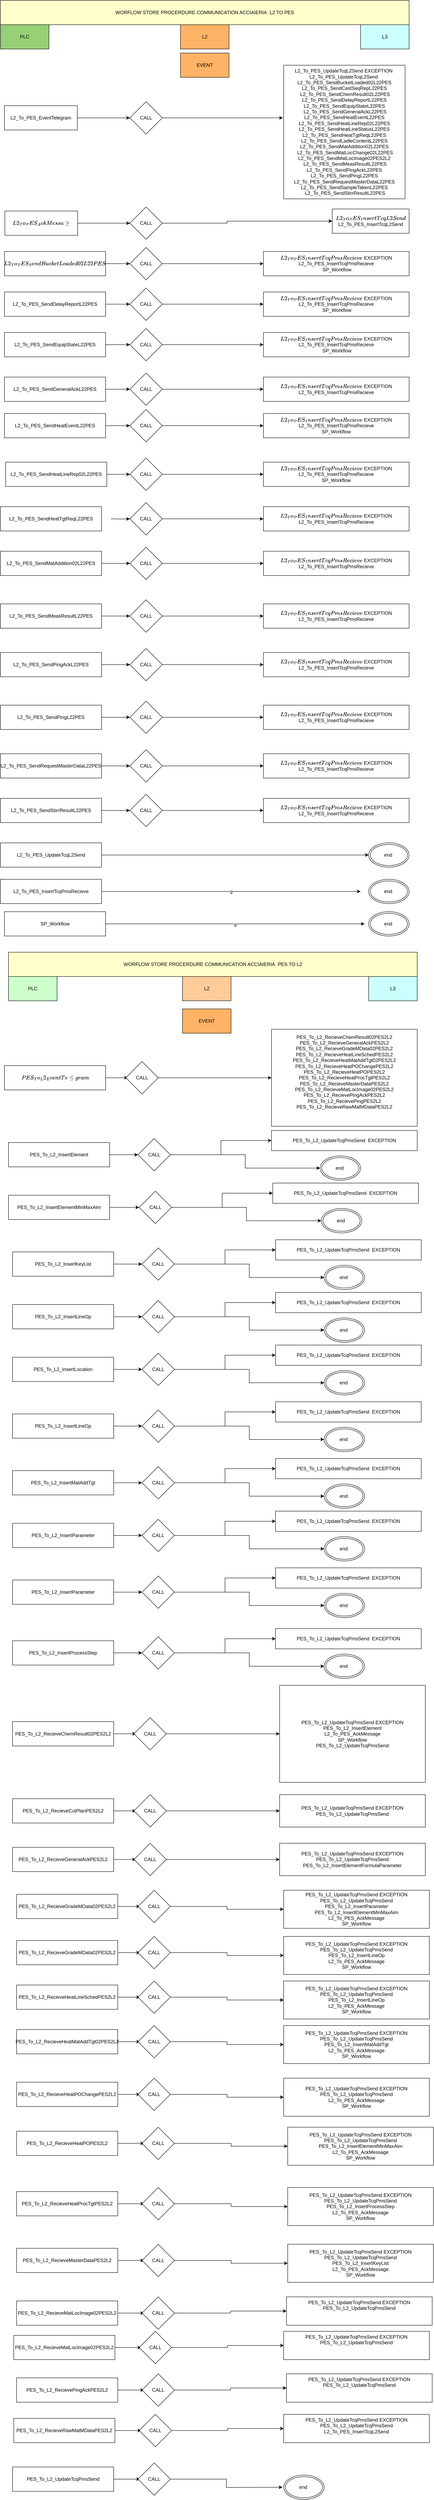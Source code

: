 <mxfile version="20.6.2" type="github">
  <diagram id="C5RBs43oDa-KdzZeNtuy" name="Page-1">
    <mxGraphModel dx="882" dy="1182" grid="1" gridSize="10" guides="1" tooltips="1" connect="1" arrows="1" fold="1" page="1" pageScale="1" pageWidth="827" pageHeight="1169" math="0" shadow="0">
      <root>
        <mxCell id="WIyWlLk6GJQsqaUBKTNV-0" />
        <mxCell id="WIyWlLk6GJQsqaUBKTNV-1" parent="WIyWlLk6GJQsqaUBKTNV-0" />
        <mxCell id="RG9_XBAm7VZqIcH7kuna-0" value="WORFLOW STORE PROCERDURE COMMUNICATION ACCIAIERIA&amp;nbsp; L2 TO PES" style="rounded=0;whiteSpace=wrap;html=1;" vertex="1" parent="WIyWlLk6GJQsqaUBKTNV-1">
          <mxGeometry x="120" y="10" width="1010" height="60" as="geometry" />
        </mxCell>
        <mxCell id="RG9_XBAm7VZqIcH7kuna-17" value="L2" style="rounded=0;whiteSpace=wrap;html=1;fillColor=#FFB366;" vertex="1" parent="WIyWlLk6GJQsqaUBKTNV-1">
          <mxGeometry x="565" y="70" width="120" height="60" as="geometry" />
        </mxCell>
        <mxCell id="RG9_XBAm7VZqIcH7kuna-18" value="PLC" style="rounded=0;whiteSpace=wrap;html=1;fillColor=#97D077;" vertex="1" parent="WIyWlLk6GJQsqaUBKTNV-1">
          <mxGeometry x="120" y="70" width="120" height="60" as="geometry" />
        </mxCell>
        <mxCell id="RG9_XBAm7VZqIcH7kuna-28" style="edgeStyle=orthogonalEdgeStyle;rounded=0;orthogonalLoop=1;jettySize=auto;html=1;entryX=0;entryY=0.5;entryDx=0;entryDy=0;" edge="1" parent="WIyWlLk6GJQsqaUBKTNV-1" source="RG9_XBAm7VZqIcH7kuna-20" target="RG9_XBAm7VZqIcH7kuna-21">
          <mxGeometry relative="1" as="geometry" />
        </mxCell>
        <mxCell id="RG9_XBAm7VZqIcH7kuna-20" value="L2_To_PES_EventTelegram" style="rounded=0;whiteSpace=wrap;html=1;" vertex="1" parent="WIyWlLk6GJQsqaUBKTNV-1">
          <mxGeometry x="130" y="270" width="180" height="60" as="geometry" />
        </mxCell>
        <mxCell id="RG9_XBAm7VZqIcH7kuna-29" style="edgeStyle=orthogonalEdgeStyle;rounded=0;orthogonalLoop=1;jettySize=auto;html=1;entryX=-0.007;entryY=0.394;entryDx=0;entryDy=0;entryPerimeter=0;" edge="1" parent="WIyWlLk6GJQsqaUBKTNV-1" source="RG9_XBAm7VZqIcH7kuna-21" target="RG9_XBAm7VZqIcH7kuna-24">
          <mxGeometry relative="1" as="geometry" />
        </mxCell>
        <mxCell id="RG9_XBAm7VZqIcH7kuna-21" value="CALL" style="rhombus;whiteSpace=wrap;html=1;" vertex="1" parent="WIyWlLk6GJQsqaUBKTNV-1">
          <mxGeometry x="440" y="260" width="80" height="80" as="geometry" />
        </mxCell>
        <mxCell id="RG9_XBAm7VZqIcH7kuna-24" value="L2_To_PES_UpdateTcqL2Send EXCEPTION&amp;nbsp;&lt;br&gt;L2_To_PES_UpdateTcqL2Send&amp;nbsp;&lt;br&gt;L2_To_PES_SendBucketLoaded02L22PES&lt;br&gt;L2_To_PES_SendCastSeqRepL22PES&lt;br&gt;&amp;nbsp;L2_To_PES_SendChemResult02L22PES&lt;br&gt;L2_To_PES_SendDelayReportL22PES&lt;br&gt;L2_To_PES_SendEquipStateL22PES&lt;br&gt;&amp;nbsp;L2_To_PES_SendGeneralAckL22PES&lt;br&gt;L2_To_PES_SendHeatEventL22PES&lt;br&gt;L2_To_PES_SendHeatLineRep02L22PES&lt;br&gt;L2_To_PES_SendHeatLineStatusL22PES&lt;br&gt;L2_To_PES_SendHeatTgtReqL22PES&lt;br&gt;L2_To_PES_SendLadleContentL22PES&lt;br&gt;L2_To_PES_SendMatAddition02L22PES&lt;br&gt;&amp;nbsp;L2_To_PES_SendMatLocChange02L22PES&lt;br&gt;L2_To_PES_SendMatLocImage02PES2L2&lt;br&gt;&amp;nbsp;L2_To_PES_SendMeasResultL22PES&lt;br&gt;L2_To_PES_SendPingAckL22PES&lt;br&gt;L2_To_PES_SendPingL22PES&lt;br&gt;L2_To_PES_SendRequestMasterDataL22PES&lt;br&gt;L2_To_PES_SendSampleTakenL22PES&lt;br&gt;&amp;nbsp;L2_To_PES_SendStirrResultL22PES" style="rounded=0;whiteSpace=wrap;html=1;" vertex="1" parent="WIyWlLk6GJQsqaUBKTNV-1">
          <mxGeometry x="820" y="170" width="300" height="330" as="geometry" />
        </mxCell>
        <mxCell id="RG9_XBAm7VZqIcH7kuna-34" style="edgeStyle=orthogonalEdgeStyle;rounded=0;orthogonalLoop=1;jettySize=auto;html=1;entryX=0;entryY=0.5;entryDx=0;entryDy=0;" edge="1" parent="WIyWlLk6GJQsqaUBKTNV-1" source="RG9_XBAm7VZqIcH7kuna-26" target="RG9_XBAm7VZqIcH7kuna-32">
          <mxGeometry relative="1" as="geometry" />
        </mxCell>
        <mxCell id="RG9_XBAm7VZqIcH7kuna-26" value="`L2_To_PES_AckMessage`" style="rounded=0;whiteSpace=wrap;html=1;" vertex="1" parent="WIyWlLk6GJQsqaUBKTNV-1">
          <mxGeometry x="131" y="530" width="180" height="60" as="geometry" />
        </mxCell>
        <mxCell id="RG9_XBAm7VZqIcH7kuna-36" style="edgeStyle=orthogonalEdgeStyle;rounded=0;orthogonalLoop=1;jettySize=auto;html=1;entryX=0;entryY=0.5;entryDx=0;entryDy=0;" edge="1" parent="WIyWlLk6GJQsqaUBKTNV-1" source="RG9_XBAm7VZqIcH7kuna-32" target="RG9_XBAm7VZqIcH7kuna-138">
          <mxGeometry relative="1" as="geometry">
            <mxPoint x="570" y="555" as="targetPoint" />
            <Array as="points">
              <mxPoint x="680" y="560" />
              <mxPoint x="680" y="555" />
            </Array>
          </mxGeometry>
        </mxCell>
        <mxCell id="RG9_XBAm7VZqIcH7kuna-32" value="CALL" style="rhombus;whiteSpace=wrap;html=1;" vertex="1" parent="WIyWlLk6GJQsqaUBKTNV-1">
          <mxGeometry x="440" y="520" width="80" height="80" as="geometry" />
        </mxCell>
        <mxCell id="RG9_XBAm7VZqIcH7kuna-37" style="edgeStyle=orthogonalEdgeStyle;rounded=0;orthogonalLoop=1;jettySize=auto;html=1;entryX=0;entryY=0.5;entryDx=0;entryDy=0;" edge="1" parent="WIyWlLk6GJQsqaUBKTNV-1" source="RG9_XBAm7VZqIcH7kuna-38" target="RG9_XBAm7VZqIcH7kuna-40">
          <mxGeometry relative="1" as="geometry" />
        </mxCell>
        <mxCell id="RG9_XBAm7VZqIcH7kuna-38" value="`L2_To_PES_SendBucketLoaded02L22PES`" style="rounded=0;whiteSpace=wrap;html=1;" vertex="1" parent="WIyWlLk6GJQsqaUBKTNV-1">
          <mxGeometry x="130" y="630" width="250" height="60" as="geometry" />
        </mxCell>
        <mxCell id="RG9_XBAm7VZqIcH7kuna-39" style="edgeStyle=orthogonalEdgeStyle;rounded=0;orthogonalLoop=1;jettySize=auto;html=1;" edge="1" parent="WIyWlLk6GJQsqaUBKTNV-1" source="RG9_XBAm7VZqIcH7kuna-40" target="RG9_XBAm7VZqIcH7kuna-139">
          <mxGeometry relative="1" as="geometry">
            <mxPoint x="570" y="660" as="targetPoint" />
          </mxGeometry>
        </mxCell>
        <mxCell id="RG9_XBAm7VZqIcH7kuna-40" value="CALL" style="rhombus;whiteSpace=wrap;html=1;" vertex="1" parent="WIyWlLk6GJQsqaUBKTNV-1">
          <mxGeometry x="440" y="620" width="80" height="80" as="geometry" />
        </mxCell>
        <mxCell id="RG9_XBAm7VZqIcH7kuna-44" style="edgeStyle=orthogonalEdgeStyle;rounded=0;orthogonalLoop=1;jettySize=auto;html=1;entryX=0;entryY=0.5;entryDx=0;entryDy=0;" edge="1" parent="WIyWlLk6GJQsqaUBKTNV-1" source="RG9_XBAm7VZqIcH7kuna-45" target="RG9_XBAm7VZqIcH7kuna-47">
          <mxGeometry relative="1" as="geometry" />
        </mxCell>
        <mxCell id="RG9_XBAm7VZqIcH7kuna-45" value="L2_To_PES_SendDelayReportL22PES" style="rounded=0;whiteSpace=wrap;html=1;" vertex="1" parent="WIyWlLk6GJQsqaUBKTNV-1">
          <mxGeometry x="130" y="730" width="250" height="60" as="geometry" />
        </mxCell>
        <mxCell id="RG9_XBAm7VZqIcH7kuna-46" style="edgeStyle=orthogonalEdgeStyle;rounded=0;orthogonalLoop=1;jettySize=auto;html=1;entryX=0;entryY=0.5;entryDx=0;entryDy=0;" edge="1" parent="WIyWlLk6GJQsqaUBKTNV-1" source="RG9_XBAm7VZqIcH7kuna-47" target="RG9_XBAm7VZqIcH7kuna-140">
          <mxGeometry relative="1" as="geometry">
            <mxPoint x="570" y="760" as="targetPoint" />
          </mxGeometry>
        </mxCell>
        <mxCell id="RG9_XBAm7VZqIcH7kuna-47" value="CALL" style="rhombus;whiteSpace=wrap;html=1;" vertex="1" parent="WIyWlLk6GJQsqaUBKTNV-1">
          <mxGeometry x="440" y="720" width="80" height="80" as="geometry" />
        </mxCell>
        <mxCell id="RG9_XBAm7VZqIcH7kuna-49" style="edgeStyle=orthogonalEdgeStyle;rounded=0;orthogonalLoop=1;jettySize=auto;html=1;entryX=0;entryY=0.5;entryDx=0;entryDy=0;" edge="1" parent="WIyWlLk6GJQsqaUBKTNV-1" source="RG9_XBAm7VZqIcH7kuna-50" target="RG9_XBAm7VZqIcH7kuna-52">
          <mxGeometry relative="1" as="geometry" />
        </mxCell>
        <mxCell id="RG9_XBAm7VZqIcH7kuna-50" value="L2_To_PES_SendEquipStateL22PES" style="rounded=0;whiteSpace=wrap;html=1;" vertex="1" parent="WIyWlLk6GJQsqaUBKTNV-1">
          <mxGeometry x="130" y="830" width="250" height="60" as="geometry" />
        </mxCell>
        <mxCell id="RG9_XBAm7VZqIcH7kuna-51" style="edgeStyle=orthogonalEdgeStyle;rounded=0;orthogonalLoop=1;jettySize=auto;html=1;" edge="1" parent="WIyWlLk6GJQsqaUBKTNV-1" source="RG9_XBAm7VZqIcH7kuna-52" target="RG9_XBAm7VZqIcH7kuna-141">
          <mxGeometry relative="1" as="geometry">
            <mxPoint x="570" y="860" as="targetPoint" />
          </mxGeometry>
        </mxCell>
        <mxCell id="RG9_XBAm7VZqIcH7kuna-52" value="CALL" style="rhombus;whiteSpace=wrap;html=1;" vertex="1" parent="WIyWlLk6GJQsqaUBKTNV-1">
          <mxGeometry x="440" y="820" width="80" height="80" as="geometry" />
        </mxCell>
        <mxCell id="RG9_XBAm7VZqIcH7kuna-54" style="edgeStyle=orthogonalEdgeStyle;rounded=0;orthogonalLoop=1;jettySize=auto;html=1;entryX=0;entryY=0.5;entryDx=0;entryDy=0;" edge="1" parent="WIyWlLk6GJQsqaUBKTNV-1" source="RG9_XBAm7VZqIcH7kuna-55" target="RG9_XBAm7VZqIcH7kuna-57">
          <mxGeometry relative="1" as="geometry" />
        </mxCell>
        <mxCell id="RG9_XBAm7VZqIcH7kuna-55" value="L2_To_PES_SendGeneralAckL22PES" style="rounded=0;whiteSpace=wrap;html=1;" vertex="1" parent="WIyWlLk6GJQsqaUBKTNV-1">
          <mxGeometry x="130" y="940" width="250" height="60" as="geometry" />
        </mxCell>
        <mxCell id="RG9_XBAm7VZqIcH7kuna-56" style="edgeStyle=orthogonalEdgeStyle;rounded=0;orthogonalLoop=1;jettySize=auto;html=1;entryX=0;entryY=0.5;entryDx=0;entryDy=0;" edge="1" parent="WIyWlLk6GJQsqaUBKTNV-1" source="RG9_XBAm7VZqIcH7kuna-57" target="RG9_XBAm7VZqIcH7kuna-142">
          <mxGeometry relative="1" as="geometry">
            <mxPoint x="570" y="970" as="targetPoint" />
          </mxGeometry>
        </mxCell>
        <mxCell id="RG9_XBAm7VZqIcH7kuna-57" value="CALL" style="rhombus;whiteSpace=wrap;html=1;" vertex="1" parent="WIyWlLk6GJQsqaUBKTNV-1">
          <mxGeometry x="440" y="930" width="80" height="80" as="geometry" />
        </mxCell>
        <mxCell id="RG9_XBAm7VZqIcH7kuna-59" style="edgeStyle=orthogonalEdgeStyle;rounded=0;orthogonalLoop=1;jettySize=auto;html=1;entryX=0;entryY=0.5;entryDx=0;entryDy=0;" edge="1" parent="WIyWlLk6GJQsqaUBKTNV-1" source="RG9_XBAm7VZqIcH7kuna-60" target="RG9_XBAm7VZqIcH7kuna-62">
          <mxGeometry relative="1" as="geometry" />
        </mxCell>
        <mxCell id="RG9_XBAm7VZqIcH7kuna-60" value="L2_To_PES_SendHeatEventL22PES" style="rounded=0;whiteSpace=wrap;html=1;" vertex="1" parent="WIyWlLk6GJQsqaUBKTNV-1">
          <mxGeometry x="130" y="1030" width="250" height="60" as="geometry" />
        </mxCell>
        <mxCell id="RG9_XBAm7VZqIcH7kuna-61" style="edgeStyle=orthogonalEdgeStyle;rounded=0;orthogonalLoop=1;jettySize=auto;html=1;entryX=0;entryY=0.5;entryDx=0;entryDy=0;" edge="1" parent="WIyWlLk6GJQsqaUBKTNV-1" source="RG9_XBAm7VZqIcH7kuna-62" target="RG9_XBAm7VZqIcH7kuna-143">
          <mxGeometry relative="1" as="geometry">
            <mxPoint x="570" y="1060" as="targetPoint" />
          </mxGeometry>
        </mxCell>
        <mxCell id="RG9_XBAm7VZqIcH7kuna-62" value="CALL" style="rhombus;whiteSpace=wrap;html=1;" vertex="1" parent="WIyWlLk6GJQsqaUBKTNV-1">
          <mxGeometry x="440" y="1020" width="80" height="80" as="geometry" />
        </mxCell>
        <mxCell id="RG9_XBAm7VZqIcH7kuna-66" style="edgeStyle=orthogonalEdgeStyle;rounded=0;orthogonalLoop=1;jettySize=auto;html=1;entryX=0;entryY=0.5;entryDx=0;entryDy=0;" edge="1" parent="WIyWlLk6GJQsqaUBKTNV-1" source="RG9_XBAm7VZqIcH7kuna-67" target="RG9_XBAm7VZqIcH7kuna-69">
          <mxGeometry relative="1" as="geometry" />
        </mxCell>
        <mxCell id="RG9_XBAm7VZqIcH7kuna-67" value="L2_To_PES_SendHeatLineRep02L22PES" style="rounded=0;whiteSpace=wrap;html=1;" vertex="1" parent="WIyWlLk6GJQsqaUBKTNV-1">
          <mxGeometry x="133" y="1150" width="250" height="60" as="geometry" />
        </mxCell>
        <mxCell id="RG9_XBAm7VZqIcH7kuna-68" style="edgeStyle=orthogonalEdgeStyle;rounded=0;orthogonalLoop=1;jettySize=auto;html=1;" edge="1" parent="WIyWlLk6GJQsqaUBKTNV-1" source="RG9_XBAm7VZqIcH7kuna-69" target="RG9_XBAm7VZqIcH7kuna-144">
          <mxGeometry relative="1" as="geometry">
            <mxPoint x="570" y="1180" as="targetPoint" />
          </mxGeometry>
        </mxCell>
        <mxCell id="RG9_XBAm7VZqIcH7kuna-69" value="CALL" style="rhombus;whiteSpace=wrap;html=1;" vertex="1" parent="WIyWlLk6GJQsqaUBKTNV-1">
          <mxGeometry x="440" y="1140" width="80" height="80" as="geometry" />
        </mxCell>
        <mxCell id="RG9_XBAm7VZqIcH7kuna-72" style="edgeStyle=orthogonalEdgeStyle;rounded=0;orthogonalLoop=1;jettySize=auto;html=1;entryX=0;entryY=0.5;entryDx=0;entryDy=0;" edge="1" parent="WIyWlLk6GJQsqaUBKTNV-1" target="RG9_XBAm7VZqIcH7kuna-75">
          <mxGeometry relative="1" as="geometry">
            <mxPoint x="393" y="1290" as="sourcePoint" />
          </mxGeometry>
        </mxCell>
        <mxCell id="RG9_XBAm7VZqIcH7kuna-74" style="edgeStyle=orthogonalEdgeStyle;rounded=0;orthogonalLoop=1;jettySize=auto;html=1;" edge="1" parent="WIyWlLk6GJQsqaUBKTNV-1" source="RG9_XBAm7VZqIcH7kuna-75" target="RG9_XBAm7VZqIcH7kuna-145">
          <mxGeometry relative="1" as="geometry">
            <mxPoint x="593" y="1290" as="targetPoint" />
          </mxGeometry>
        </mxCell>
        <mxCell id="RG9_XBAm7VZqIcH7kuna-75" value="CALL" style="rhombus;whiteSpace=wrap;html=1;" vertex="1" parent="WIyWlLk6GJQsqaUBKTNV-1">
          <mxGeometry x="440" y="1250" width="80" height="80" as="geometry" />
        </mxCell>
        <mxCell id="RG9_XBAm7VZqIcH7kuna-77" style="edgeStyle=orthogonalEdgeStyle;rounded=0;orthogonalLoop=1;jettySize=auto;html=1;entryX=0;entryY=0.5;entryDx=0;entryDy=0;" edge="1" parent="WIyWlLk6GJQsqaUBKTNV-1" source="RG9_XBAm7VZqIcH7kuna-78" target="RG9_XBAm7VZqIcH7kuna-80">
          <mxGeometry relative="1" as="geometry" />
        </mxCell>
        <mxCell id="RG9_XBAm7VZqIcH7kuna-78" value="L2_To_PES_SendMatAddition02L22PES" style="rounded=0;whiteSpace=wrap;html=1;" vertex="1" parent="WIyWlLk6GJQsqaUBKTNV-1">
          <mxGeometry x="120" y="1370" width="250" height="60" as="geometry" />
        </mxCell>
        <mxCell id="RG9_XBAm7VZqIcH7kuna-79" style="edgeStyle=orthogonalEdgeStyle;rounded=0;orthogonalLoop=1;jettySize=auto;html=1;entryX=0;entryY=0.5;entryDx=0;entryDy=0;" edge="1" parent="WIyWlLk6GJQsqaUBKTNV-1" source="RG9_XBAm7VZqIcH7kuna-80" target="RG9_XBAm7VZqIcH7kuna-146">
          <mxGeometry relative="1" as="geometry">
            <mxPoint x="593" y="1400" as="targetPoint" />
          </mxGeometry>
        </mxCell>
        <mxCell id="RG9_XBAm7VZqIcH7kuna-80" value="CALL" style="rhombus;whiteSpace=wrap;html=1;" vertex="1" parent="WIyWlLk6GJQsqaUBKTNV-1">
          <mxGeometry x="440" y="1360" width="80" height="80" as="geometry" />
        </mxCell>
        <mxCell id="RG9_XBAm7VZqIcH7kuna-82" style="edgeStyle=orthogonalEdgeStyle;rounded=0;orthogonalLoop=1;jettySize=auto;html=1;entryX=0;entryY=0.5;entryDx=0;entryDy=0;" edge="1" parent="WIyWlLk6GJQsqaUBKTNV-1" source="RG9_XBAm7VZqIcH7kuna-83" target="RG9_XBAm7VZqIcH7kuna-85">
          <mxGeometry relative="1" as="geometry" />
        </mxCell>
        <mxCell id="RG9_XBAm7VZqIcH7kuna-83" value="L2_To_PES_SendMeasResultL22PES" style="rounded=0;whiteSpace=wrap;html=1;" vertex="1" parent="WIyWlLk6GJQsqaUBKTNV-1">
          <mxGeometry x="120" y="1500" width="250" height="60" as="geometry" />
        </mxCell>
        <mxCell id="RG9_XBAm7VZqIcH7kuna-84" style="edgeStyle=orthogonalEdgeStyle;rounded=0;orthogonalLoop=1;jettySize=auto;html=1;" edge="1" parent="WIyWlLk6GJQsqaUBKTNV-1" source="RG9_XBAm7VZqIcH7kuna-85" target="RG9_XBAm7VZqIcH7kuna-147">
          <mxGeometry relative="1" as="geometry">
            <mxPoint x="593" y="1530" as="targetPoint" />
          </mxGeometry>
        </mxCell>
        <mxCell id="RG9_XBAm7VZqIcH7kuna-85" value="CALL" style="rhombus;whiteSpace=wrap;html=1;" vertex="1" parent="WIyWlLk6GJQsqaUBKTNV-1">
          <mxGeometry x="440" y="1490" width="80" height="80" as="geometry" />
        </mxCell>
        <mxCell id="RG9_XBAm7VZqIcH7kuna-87" style="edgeStyle=orthogonalEdgeStyle;rounded=0;orthogonalLoop=1;jettySize=auto;html=1;entryX=0;entryY=0.5;entryDx=0;entryDy=0;" edge="1" parent="WIyWlLk6GJQsqaUBKTNV-1" source="RG9_XBAm7VZqIcH7kuna-88" target="RG9_XBAm7VZqIcH7kuna-90">
          <mxGeometry relative="1" as="geometry" />
        </mxCell>
        <mxCell id="RG9_XBAm7VZqIcH7kuna-88" value="L2_To_PES_SendPingAckL22PES" style="rounded=0;whiteSpace=wrap;html=1;" vertex="1" parent="WIyWlLk6GJQsqaUBKTNV-1">
          <mxGeometry x="120" y="1620" width="250" height="60" as="geometry" />
        </mxCell>
        <mxCell id="RG9_XBAm7VZqIcH7kuna-89" style="edgeStyle=orthogonalEdgeStyle;rounded=0;orthogonalLoop=1;jettySize=auto;html=1;entryX=0;entryY=0.5;entryDx=0;entryDy=0;" edge="1" parent="WIyWlLk6GJQsqaUBKTNV-1" source="RG9_XBAm7VZqIcH7kuna-90" target="RG9_XBAm7VZqIcH7kuna-91">
          <mxGeometry relative="1" as="geometry" />
        </mxCell>
        <mxCell id="RG9_XBAm7VZqIcH7kuna-90" value="CALL" style="rhombus;whiteSpace=wrap;html=1;" vertex="1" parent="WIyWlLk6GJQsqaUBKTNV-1">
          <mxGeometry x="440" y="1610" width="80" height="80" as="geometry" />
        </mxCell>
        <mxCell id="RG9_XBAm7VZqIcH7kuna-91" value="`L2_To_PES_InsertTcqPmsRecieve ` EXCEPTION&lt;br&gt;L2_To_PES_InsertTcqPmsRecieve" style="rounded=0;whiteSpace=wrap;html=1;" vertex="1" parent="WIyWlLk6GJQsqaUBKTNV-1">
          <mxGeometry x="770" y="1620" width="360" height="60" as="geometry" />
        </mxCell>
        <mxCell id="RG9_XBAm7VZqIcH7kuna-92" style="edgeStyle=orthogonalEdgeStyle;rounded=0;orthogonalLoop=1;jettySize=auto;html=1;entryX=0;entryY=0.5;entryDx=0;entryDy=0;" edge="1" parent="WIyWlLk6GJQsqaUBKTNV-1" source="RG9_XBAm7VZqIcH7kuna-93" target="RG9_XBAm7VZqIcH7kuna-95">
          <mxGeometry relative="1" as="geometry" />
        </mxCell>
        <mxCell id="RG9_XBAm7VZqIcH7kuna-93" value="L2_To_PES_SendPingL22PES" style="rounded=0;whiteSpace=wrap;html=1;" vertex="1" parent="WIyWlLk6GJQsqaUBKTNV-1">
          <mxGeometry x="120" y="1750" width="250" height="60" as="geometry" />
        </mxCell>
        <mxCell id="RG9_XBAm7VZqIcH7kuna-94" style="edgeStyle=orthogonalEdgeStyle;rounded=0;orthogonalLoop=1;jettySize=auto;html=1;entryX=0;entryY=0.5;entryDx=0;entryDy=0;" edge="1" parent="WIyWlLk6GJQsqaUBKTNV-1" source="RG9_XBAm7VZqIcH7kuna-95" target="RG9_XBAm7VZqIcH7kuna-96">
          <mxGeometry relative="1" as="geometry" />
        </mxCell>
        <mxCell id="RG9_XBAm7VZqIcH7kuna-95" value="CALL" style="rhombus;whiteSpace=wrap;html=1;" vertex="1" parent="WIyWlLk6GJQsqaUBKTNV-1">
          <mxGeometry x="440" y="1740" width="80" height="80" as="geometry" />
        </mxCell>
        <mxCell id="RG9_XBAm7VZqIcH7kuna-96" value="`L2_To_PES_InsertTcqPmsRecieve ` EXCEPTION&lt;br&gt;L2_To_PES_InsertTcqPmsRecieve" style="rounded=0;whiteSpace=wrap;html=1;" vertex="1" parent="WIyWlLk6GJQsqaUBKTNV-1">
          <mxGeometry x="770" y="1750" width="360" height="60" as="geometry" />
        </mxCell>
        <mxCell id="RG9_XBAm7VZqIcH7kuna-97" style="edgeStyle=orthogonalEdgeStyle;rounded=0;orthogonalLoop=1;jettySize=auto;html=1;entryX=0;entryY=0.5;entryDx=0;entryDy=0;" edge="1" parent="WIyWlLk6GJQsqaUBKTNV-1" source="RG9_XBAm7VZqIcH7kuna-98" target="RG9_XBAm7VZqIcH7kuna-100">
          <mxGeometry relative="1" as="geometry" />
        </mxCell>
        <mxCell id="RG9_XBAm7VZqIcH7kuna-98" value="L2_To_PES_SendRequestMasterDataL22PES" style="rounded=0;whiteSpace=wrap;html=1;" vertex="1" parent="WIyWlLk6GJQsqaUBKTNV-1">
          <mxGeometry x="120" y="1870" width="250" height="60" as="geometry" />
        </mxCell>
        <mxCell id="RG9_XBAm7VZqIcH7kuna-99" style="edgeStyle=orthogonalEdgeStyle;rounded=0;orthogonalLoop=1;jettySize=auto;html=1;entryX=0;entryY=0.5;entryDx=0;entryDy=0;" edge="1" parent="WIyWlLk6GJQsqaUBKTNV-1" source="RG9_XBAm7VZqIcH7kuna-100" target="RG9_XBAm7VZqIcH7kuna-101">
          <mxGeometry relative="1" as="geometry" />
        </mxCell>
        <mxCell id="RG9_XBAm7VZqIcH7kuna-100" value="CALL" style="rhombus;whiteSpace=wrap;html=1;" vertex="1" parent="WIyWlLk6GJQsqaUBKTNV-1">
          <mxGeometry x="440" y="1860" width="80" height="80" as="geometry" />
        </mxCell>
        <mxCell id="RG9_XBAm7VZqIcH7kuna-101" value="`L2_To_PES_InsertTcqPmsRecieve ` EXCEPTION&lt;br&gt;L2_To_PES_InsertTcqPmsRecieve" style="rounded=0;whiteSpace=wrap;html=1;" vertex="1" parent="WIyWlLk6GJQsqaUBKTNV-1">
          <mxGeometry x="770" y="1870" width="360" height="60" as="geometry" />
        </mxCell>
        <mxCell id="RG9_XBAm7VZqIcH7kuna-102" style="edgeStyle=orthogonalEdgeStyle;rounded=0;orthogonalLoop=1;jettySize=auto;html=1;entryX=0;entryY=0.5;entryDx=0;entryDy=0;" edge="1" parent="WIyWlLk6GJQsqaUBKTNV-1" source="RG9_XBAm7VZqIcH7kuna-103" target="RG9_XBAm7VZqIcH7kuna-105">
          <mxGeometry relative="1" as="geometry" />
        </mxCell>
        <mxCell id="RG9_XBAm7VZqIcH7kuna-103" value="L2_To_PES_SendStirrResultL22PES" style="rounded=0;whiteSpace=wrap;html=1;" vertex="1" parent="WIyWlLk6GJQsqaUBKTNV-1">
          <mxGeometry x="120" y="1980" width="250" height="60" as="geometry" />
        </mxCell>
        <mxCell id="RG9_XBAm7VZqIcH7kuna-104" style="edgeStyle=orthogonalEdgeStyle;rounded=0;orthogonalLoop=1;jettySize=auto;html=1;entryX=0;entryY=0.5;entryDx=0;entryDy=0;" edge="1" parent="WIyWlLk6GJQsqaUBKTNV-1" source="RG9_XBAm7VZqIcH7kuna-105" target="RG9_XBAm7VZqIcH7kuna-106">
          <mxGeometry relative="1" as="geometry" />
        </mxCell>
        <mxCell id="RG9_XBAm7VZqIcH7kuna-105" value="CALL" style="rhombus;whiteSpace=wrap;html=1;" vertex="1" parent="WIyWlLk6GJQsqaUBKTNV-1">
          <mxGeometry x="440" y="1970" width="80" height="80" as="geometry" />
        </mxCell>
        <mxCell id="RG9_XBAm7VZqIcH7kuna-106" value="`L2_To_PES_InsertTcqPmsRecieve ` EXCEPTION&lt;br&gt;L2_To_PES_InsertTcqPmsRecieve" style="rounded=0;whiteSpace=wrap;html=1;" vertex="1" parent="WIyWlLk6GJQsqaUBKTNV-1">
          <mxGeometry x="770" y="1980" width="360" height="60" as="geometry" />
        </mxCell>
        <mxCell id="RG9_XBAm7VZqIcH7kuna-171" style="edgeStyle=orthogonalEdgeStyle;rounded=0;orthogonalLoop=1;jettySize=auto;html=1;entryX=0;entryY=0.5;entryDx=0;entryDy=0;" edge="1" parent="WIyWlLk6GJQsqaUBKTNV-1" source="RG9_XBAm7VZqIcH7kuna-108" target="RG9_XBAm7VZqIcH7kuna-112">
          <mxGeometry relative="1" as="geometry" />
        </mxCell>
        <mxCell id="RG9_XBAm7VZqIcH7kuna-108" value="L2_To_PES_UpdateTcqL2Send" style="rounded=0;whiteSpace=wrap;html=1;" vertex="1" parent="WIyWlLk6GJQsqaUBKTNV-1">
          <mxGeometry x="120" y="2090" width="250" height="60" as="geometry" />
        </mxCell>
        <mxCell id="RG9_XBAm7VZqIcH7kuna-112" value="end&amp;nbsp;" style="ellipse;shape=doubleEllipse;whiteSpace=wrap;html=1;" vertex="1" parent="WIyWlLk6GJQsqaUBKTNV-1">
          <mxGeometry x="1030" y="2090" width="100" height="60" as="geometry" />
        </mxCell>
        <mxCell id="RG9_XBAm7VZqIcH7kuna-113" value="g" style="edgeStyle=orthogonalEdgeStyle;rounded=0;orthogonalLoop=1;jettySize=auto;html=1;" edge="1" parent="WIyWlLk6GJQsqaUBKTNV-1" source="RG9_XBAm7VZqIcH7kuna-114">
          <mxGeometry relative="1" as="geometry">
            <mxPoint x="1010" y="2210" as="targetPoint" />
            <Array as="points">
              <mxPoint x="700" y="2210" />
              <mxPoint x="700" y="2210" />
            </Array>
          </mxGeometry>
        </mxCell>
        <mxCell id="RG9_XBAm7VZqIcH7kuna-114" value="L2_To_PES_InsertTcqPmsRecieve" style="rounded=0;whiteSpace=wrap;html=1;" vertex="1" parent="WIyWlLk6GJQsqaUBKTNV-1">
          <mxGeometry x="120" y="2180" width="250" height="60" as="geometry" />
        </mxCell>
        <mxCell id="RG9_XBAm7VZqIcH7kuna-115" value="end&amp;nbsp;" style="ellipse;shape=doubleEllipse;whiteSpace=wrap;html=1;" vertex="1" parent="WIyWlLk6GJQsqaUBKTNV-1">
          <mxGeometry x="1030" y="2180" width="100" height="60" as="geometry" />
        </mxCell>
        <mxCell id="RG9_XBAm7VZqIcH7kuna-116" style="edgeStyle=orthogonalEdgeStyle;rounded=0;orthogonalLoop=1;jettySize=auto;html=1;exitX=0.5;exitY=1;exitDx=0;exitDy=0;" edge="1" parent="WIyWlLk6GJQsqaUBKTNV-1">
          <mxGeometry relative="1" as="geometry">
            <mxPoint x="665" y="585" as="sourcePoint" />
            <mxPoint x="665" y="585" as="targetPoint" />
          </mxGeometry>
        </mxCell>
        <mxCell id="RG9_XBAm7VZqIcH7kuna-130" value="L2_To_PES_SendHeatTgtReqL22PES" style="rounded=0;whiteSpace=wrap;html=1;" vertex="1" parent="WIyWlLk6GJQsqaUBKTNV-1">
          <mxGeometry x="120" y="1260" width="250" height="60" as="geometry" />
        </mxCell>
        <mxCell id="RG9_XBAm7VZqIcH7kuna-135" value="L3" style="rounded=0;whiteSpace=wrap;html=1;fillColor=#CCFFFF;" vertex="1" parent="WIyWlLk6GJQsqaUBKTNV-1">
          <mxGeometry x="1010" y="70" width="120" height="60" as="geometry" />
        </mxCell>
        <mxCell id="RG9_XBAm7VZqIcH7kuna-136" value="WORFLOW STORE PROCERDURE COMMUNICATION ACCIAIERIA&amp;nbsp; L2 TO PES" style="rounded=0;whiteSpace=wrap;html=1;fillColor=#FFFFCC;" vertex="1" parent="WIyWlLk6GJQsqaUBKTNV-1">
          <mxGeometry x="120" y="10" width="1010" height="60" as="geometry" />
        </mxCell>
        <mxCell id="RG9_XBAm7VZqIcH7kuna-138" value="`L2_To_PES_InsertTcqL2Send`&lt;br&gt;L2_To_PES_InsertTcqL2Send" style="rounded=0;whiteSpace=wrap;html=1;" vertex="1" parent="WIyWlLk6GJQsqaUBKTNV-1">
          <mxGeometry x="940" y="525" width="190" height="60" as="geometry" />
        </mxCell>
        <mxCell id="RG9_XBAm7VZqIcH7kuna-139" value="`L2_To_PES_InsertTcqPmsRecieve ` EXCEPTION&lt;br&gt;L2_To_PES_InsertTcqPmsRecieve&lt;br&gt;&amp;nbsp;SP_Workflow" style="rounded=0;whiteSpace=wrap;html=1;" vertex="1" parent="WIyWlLk6GJQsqaUBKTNV-1">
          <mxGeometry x="770" y="630" width="360" height="60" as="geometry" />
        </mxCell>
        <mxCell id="RG9_XBAm7VZqIcH7kuna-140" value="`L2_To_PES_InsertTcqPmsRecieve ` EXCEPTION&lt;br&gt;L2_To_PES_InsertTcqPmsRecieve&lt;br&gt;&amp;nbsp;SP_Workflow" style="rounded=0;whiteSpace=wrap;html=1;" vertex="1" parent="WIyWlLk6GJQsqaUBKTNV-1">
          <mxGeometry x="770" y="730" width="360" height="60" as="geometry" />
        </mxCell>
        <mxCell id="RG9_XBAm7VZqIcH7kuna-141" value="`L2_To_PES_InsertTcqPmsRecieve ` EXCEPTION&lt;br&gt;L2_To_PES_InsertTcqPmsRecieve&lt;br&gt;&amp;nbsp;SP_Workflow" style="rounded=0;whiteSpace=wrap;html=1;" vertex="1" parent="WIyWlLk6GJQsqaUBKTNV-1">
          <mxGeometry x="770" y="830" width="360" height="60" as="geometry" />
        </mxCell>
        <mxCell id="RG9_XBAm7VZqIcH7kuna-142" value="`L2_To_PES_InsertTcqPmsRecieve ` EXCEPTION&lt;br&gt;L2_To_PES_InsertTcqPmsRecieve&lt;br&gt;" style="rounded=0;whiteSpace=wrap;html=1;" vertex="1" parent="WIyWlLk6GJQsqaUBKTNV-1">
          <mxGeometry x="770" y="940" width="360" height="60" as="geometry" />
        </mxCell>
        <mxCell id="RG9_XBAm7VZqIcH7kuna-143" value="`L2_To_PES_InsertTcqPmsRecieve ` EXCEPTION&lt;br&gt;L2_To_PES_InsertTcqPmsRecieve&lt;br&gt;SP_Workflow" style="rounded=0;whiteSpace=wrap;html=1;" vertex="1" parent="WIyWlLk6GJQsqaUBKTNV-1">
          <mxGeometry x="770" y="1030" width="360" height="60" as="geometry" />
        </mxCell>
        <mxCell id="RG9_XBAm7VZqIcH7kuna-144" value="`L2_To_PES_InsertTcqPmsRecieve ` EXCEPTION&lt;br&gt;L2_To_PES_InsertTcqPmsRecieve&lt;br&gt;SP_Workflow" style="rounded=0;whiteSpace=wrap;html=1;" vertex="1" parent="WIyWlLk6GJQsqaUBKTNV-1">
          <mxGeometry x="770" y="1150" width="360" height="60" as="geometry" />
        </mxCell>
        <mxCell id="RG9_XBAm7VZqIcH7kuna-145" value="`L2_To_PES_InsertTcqPmsRecieve ` EXCEPTION&lt;br&gt;L2_To_PES_InsertTcqPmsRecieve" style="rounded=0;whiteSpace=wrap;html=1;" vertex="1" parent="WIyWlLk6GJQsqaUBKTNV-1">
          <mxGeometry x="770" y="1260" width="360" height="60" as="geometry" />
        </mxCell>
        <mxCell id="RG9_XBAm7VZqIcH7kuna-146" value="`L2_To_PES_InsertTcqPmsRecieve ` EXCEPTION&lt;br&gt;L2_To_PES_InsertTcqPmsRecieve" style="rounded=0;whiteSpace=wrap;html=1;" vertex="1" parent="WIyWlLk6GJQsqaUBKTNV-1">
          <mxGeometry x="770" y="1370" width="360" height="60" as="geometry" />
        </mxCell>
        <mxCell id="RG9_XBAm7VZqIcH7kuna-147" value="`L2_To_PES_InsertTcqPmsRecieve ` EXCEPTION&lt;br&gt;L2_To_PES_InsertTcqPmsRecieve" style="rounded=0;whiteSpace=wrap;html=1;" vertex="1" parent="WIyWlLk6GJQsqaUBKTNV-1">
          <mxGeometry x="770" y="1500" width="360" height="60" as="geometry" />
        </mxCell>
        <mxCell id="RG9_XBAm7VZqIcH7kuna-161" value="WORFLOW STORE PROCERDURE COMMUNICATION ACCIAIERIA&amp;nbsp; L2 TO PES" style="rounded=0;whiteSpace=wrap;html=1;" vertex="1" parent="WIyWlLk6GJQsqaUBKTNV-1">
          <mxGeometry x="140" y="2360" width="1010" height="60" as="geometry" />
        </mxCell>
        <mxCell id="RG9_XBAm7VZqIcH7kuna-162" value="L2" style="rounded=0;whiteSpace=wrap;html=1;fillColor=#FFCC99;" vertex="1" parent="WIyWlLk6GJQsqaUBKTNV-1">
          <mxGeometry x="570" y="2420" width="120" height="60" as="geometry" />
        </mxCell>
        <mxCell id="RG9_XBAm7VZqIcH7kuna-163" value="PLC" style="rounded=0;whiteSpace=wrap;html=1;fillColor=#CCFFCC;" vertex="1" parent="WIyWlLk6GJQsqaUBKTNV-1">
          <mxGeometry x="140" y="2420" width="120" height="60" as="geometry" />
        </mxCell>
        <mxCell id="RG9_XBAm7VZqIcH7kuna-164" value="L3" style="rounded=0;whiteSpace=wrap;html=1;fillColor=#CCFFFF;" vertex="1" parent="WIyWlLk6GJQsqaUBKTNV-1">
          <mxGeometry x="1030" y="2420" width="120" height="60" as="geometry" />
        </mxCell>
        <mxCell id="RG9_XBAm7VZqIcH7kuna-165" value="WORFLOW STORE PROCERDURE COMMUNICATION ACCIAIERIA&amp;nbsp; PES TO L2" style="rounded=0;whiteSpace=wrap;html=1;fillColor=#FFFFCC;" vertex="1" parent="WIyWlLk6GJQsqaUBKTNV-1">
          <mxGeometry x="140" y="2360" width="1010" height="60" as="geometry" />
        </mxCell>
        <mxCell id="RG9_XBAm7VZqIcH7kuna-166" value="EVENT" style="rounded=0;whiteSpace=wrap;html=1;fillColor=#FFB366;" vertex="1" parent="WIyWlLk6GJQsqaUBKTNV-1">
          <mxGeometry x="565" y="140" width="120" height="60" as="geometry" />
        </mxCell>
        <mxCell id="RG9_XBAm7VZqIcH7kuna-167" value="EVENT" style="rounded=0;whiteSpace=wrap;html=1;fillColor=#FFB366;" vertex="1" parent="WIyWlLk6GJQsqaUBKTNV-1">
          <mxGeometry x="570" y="2500" width="120" height="60" as="geometry" />
        </mxCell>
        <mxCell id="RG9_XBAm7VZqIcH7kuna-168" value="g" style="edgeStyle=orthogonalEdgeStyle;rounded=0;orthogonalLoop=1;jettySize=auto;html=1;" edge="1" parent="WIyWlLk6GJQsqaUBKTNV-1" source="RG9_XBAm7VZqIcH7kuna-169">
          <mxGeometry relative="1" as="geometry">
            <mxPoint x="1020" y="2290" as="targetPoint" />
          </mxGeometry>
        </mxCell>
        <mxCell id="RG9_XBAm7VZqIcH7kuna-169" value="SP_Workflow" style="rounded=0;whiteSpace=wrap;html=1;" vertex="1" parent="WIyWlLk6GJQsqaUBKTNV-1">
          <mxGeometry x="130" y="2260" width="250" height="60" as="geometry" />
        </mxCell>
        <mxCell id="RG9_XBAm7VZqIcH7kuna-170" value="end&amp;nbsp;" style="ellipse;shape=doubleEllipse;whiteSpace=wrap;html=1;" vertex="1" parent="WIyWlLk6GJQsqaUBKTNV-1">
          <mxGeometry x="1030" y="2260" width="100" height="60" as="geometry" />
        </mxCell>
        <mxCell id="RG9_XBAm7VZqIcH7kuna-175" style="edgeStyle=orthogonalEdgeStyle;rounded=0;orthogonalLoop=1;jettySize=auto;html=1;" edge="1" parent="WIyWlLk6GJQsqaUBKTNV-1" source="RG9_XBAm7VZqIcH7kuna-173">
          <mxGeometry relative="1" as="geometry">
            <mxPoint x="435" y="2670" as="targetPoint" />
          </mxGeometry>
        </mxCell>
        <mxCell id="RG9_XBAm7VZqIcH7kuna-173" value="`PES_To_L2_EventTelegram`" style="rounded=0;whiteSpace=wrap;html=1;" vertex="1" parent="WIyWlLk6GJQsqaUBKTNV-1">
          <mxGeometry x="130" y="2640" width="250" height="60" as="geometry" />
        </mxCell>
        <mxCell id="RG9_XBAm7VZqIcH7kuna-178" style="edgeStyle=orthogonalEdgeStyle;rounded=0;orthogonalLoop=1;jettySize=auto;html=1;entryX=0;entryY=0.5;entryDx=0;entryDy=0;" edge="1" parent="WIyWlLk6GJQsqaUBKTNV-1" source="RG9_XBAm7VZqIcH7kuna-176" target="RG9_XBAm7VZqIcH7kuna-179">
          <mxGeometry relative="1" as="geometry">
            <mxPoint x="730" y="2670" as="targetPoint" />
          </mxGeometry>
        </mxCell>
        <mxCell id="RG9_XBAm7VZqIcH7kuna-176" value="CALL" style="rhombus;whiteSpace=wrap;html=1;" vertex="1" parent="WIyWlLk6GJQsqaUBKTNV-1">
          <mxGeometry x="430" y="2630" width="80" height="80" as="geometry" />
        </mxCell>
        <mxCell id="RG9_XBAm7VZqIcH7kuna-179" value="PES_To_L2_RecieveChemResult02PES2L2&lt;br&gt;PES_To_L2_RecieveGeneralAckPES2L2&lt;br&gt;PES_To_L2_RecieveGradeMData02PES2L2&lt;br&gt;PES_To_L2_RecieveHeatLineSchedPES2L2&lt;br&gt;PES_To_L2_RecieveHeatMatAddTgt02PES2L2&lt;br&gt;PES_To_L2_RecieveHeatPOChangePES2L2&lt;br&gt;PES_To_L2_RecieveHeatPOPES2L2&lt;br&gt;PES_To_L2_RecieveHeatProcTgtPES2L2&lt;br&gt;PES_To_L2_RecieveMasterDataPES2L2&lt;br&gt;PES_To_L2_RecieveMatLocImage02PES2L2&lt;br&gt;PES_To_L2_RecievePingAckPES2L2&lt;br&gt;PES_To_L2_RecievePingPES2L2&lt;br&gt;PES_To_L2_RecieveRawMatMDataPES2L2&lt;br&gt;&lt;span style=&quot;color: rgba(0, 0, 0, 0); font-family: monospace; font-size: 0px; text-align: start;&quot;&gt;%3CmxGraphModel%3E%3Croot%3E%3CmxCell%20id%3D%220%22%2F%3E%3CmxCell%20id%3D%221%22%20parent%3D%220%22%2F%3E%3CmxCell%20id%3D%222%22%20value%3D%22PES_To_L2_RecieveGeneralAckPES2L2%22%20style%3D%22rounded%3D0%3BwhiteSpace%3Dwrap%3Bhtml%3D1%3B%22%20vertex%3D%221%22%20parent%3D%221%22%3E%3CmxGeometry%20x%3D%22780%22%20y%3D%222520%22%20width%3D%22360%22%20height%3D%22300%22%20as%3D%22geometry%22%2F%3E%3C%2FmxCell%3E%3C%2Froot%3E%3C%2FmxGraphModel%3E&lt;/span&gt;&lt;br&gt;&lt;span style=&quot;color: rgba(0, 0, 0, 0); font-family: monospace; font-size: 0px; text-align: start;&quot;&gt;%3CmxGraphModel%3E%3Croot%3E%3CmxCell%20id%3D%220%22%2F%3E%3CmxCell%20id%3D%221%22%20parent%3D%220%22%2F%3E%3CmxCell%20id%3D%222%22%20value%3D%22PES_To_L2_RecieveGeneralAckPES2L2%22%20style%3D%22rounded%3D0%3BwhiteSpace%3Dwrap%3Bhtml%3D1%3B%22%20vertex%3D%221%22%20parent%3D%221%22%3E%3CmxGeometry%20x%3D%22780%22%20y%3D%222520%22%20width%3D%22360%22%20height%3D%22300%22%20as%3D%22geometry%22%2F%3E%3C%2FmxCell%3E%3C%2Froot%3E%3C%2FmxGraphModel%3E&lt;/span&gt;" style="rounded=0;whiteSpace=wrap;html=1;" vertex="1" parent="WIyWlLk6GJQsqaUBKTNV-1">
          <mxGeometry x="790" y="2550.25" width="360" height="239.5" as="geometry" />
        </mxCell>
        <mxCell id="RG9_XBAm7VZqIcH7kuna-182" style="edgeStyle=orthogonalEdgeStyle;rounded=0;orthogonalLoop=1;jettySize=auto;html=1;entryX=0;entryY=0.5;entryDx=0;entryDy=0;" edge="1" parent="WIyWlLk6GJQsqaUBKTNV-1" source="RG9_XBAm7VZqIcH7kuna-183" target="RG9_XBAm7VZqIcH7kuna-185">
          <mxGeometry relative="1" as="geometry" />
        </mxCell>
        <mxCell id="RG9_XBAm7VZqIcH7kuna-183" value="PES_To_L2_InsertElement" style="rounded=0;whiteSpace=wrap;html=1;" vertex="1" parent="WIyWlLk6GJQsqaUBKTNV-1">
          <mxGeometry x="140" y="2830" width="250" height="60" as="geometry" />
        </mxCell>
        <mxCell id="RG9_XBAm7VZqIcH7kuna-184" style="edgeStyle=orthogonalEdgeStyle;rounded=0;orthogonalLoop=1;jettySize=auto;html=1;entryX=0;entryY=0.5;entryDx=0;entryDy=0;" edge="1" parent="WIyWlLk6GJQsqaUBKTNV-1" source="RG9_XBAm7VZqIcH7kuna-185" target="RG9_XBAm7VZqIcH7kuna-186">
          <mxGeometry relative="1" as="geometry" />
        </mxCell>
        <mxCell id="RG9_XBAm7VZqIcH7kuna-188" style="edgeStyle=orthogonalEdgeStyle;rounded=0;orthogonalLoop=1;jettySize=auto;html=1;entryX=0;entryY=0.5;entryDx=0;entryDy=0;" edge="1" parent="WIyWlLk6GJQsqaUBKTNV-1" source="RG9_XBAm7VZqIcH7kuna-185" target="RG9_XBAm7VZqIcH7kuna-187">
          <mxGeometry relative="1" as="geometry" />
        </mxCell>
        <mxCell id="RG9_XBAm7VZqIcH7kuna-185" value="CALL" style="rhombus;whiteSpace=wrap;html=1;" vertex="1" parent="WIyWlLk6GJQsqaUBKTNV-1">
          <mxGeometry x="460" y="2820" width="80" height="80" as="geometry" />
        </mxCell>
        <mxCell id="RG9_XBAm7VZqIcH7kuna-186" value="PES_To_L2_UpdateTcqPmsSend&amp;nbsp; EXCEPTION&lt;br&gt;" style="rounded=0;whiteSpace=wrap;html=1;" vertex="1" parent="WIyWlLk6GJQsqaUBKTNV-1">
          <mxGeometry x="790" y="2800" width="360" height="50" as="geometry" />
        </mxCell>
        <mxCell id="RG9_XBAm7VZqIcH7kuna-187" value="end&amp;nbsp;" style="ellipse;shape=doubleEllipse;whiteSpace=wrap;html=1;" vertex="1" parent="WIyWlLk6GJQsqaUBKTNV-1">
          <mxGeometry x="910" y="2863" width="100" height="60" as="geometry" />
        </mxCell>
        <mxCell id="RG9_XBAm7VZqIcH7kuna-189" style="edgeStyle=orthogonalEdgeStyle;rounded=0;orthogonalLoop=1;jettySize=auto;html=1;entryX=0;entryY=0.5;entryDx=0;entryDy=0;" edge="1" parent="WIyWlLk6GJQsqaUBKTNV-1" source="RG9_XBAm7VZqIcH7kuna-190" target="RG9_XBAm7VZqIcH7kuna-193">
          <mxGeometry relative="1" as="geometry" />
        </mxCell>
        <mxCell id="RG9_XBAm7VZqIcH7kuna-190" value="PES_To_L2_InsertElementMinMaxAim" style="rounded=0;whiteSpace=wrap;html=1;" vertex="1" parent="WIyWlLk6GJQsqaUBKTNV-1">
          <mxGeometry x="140" y="2960" width="250" height="60" as="geometry" />
        </mxCell>
        <mxCell id="RG9_XBAm7VZqIcH7kuna-191" style="edgeStyle=orthogonalEdgeStyle;rounded=0;orthogonalLoop=1;jettySize=auto;html=1;entryX=0;entryY=0.5;entryDx=0;entryDy=0;" edge="1" parent="WIyWlLk6GJQsqaUBKTNV-1" source="RG9_XBAm7VZqIcH7kuna-193" target="RG9_XBAm7VZqIcH7kuna-194">
          <mxGeometry relative="1" as="geometry" />
        </mxCell>
        <mxCell id="RG9_XBAm7VZqIcH7kuna-192" style="edgeStyle=orthogonalEdgeStyle;rounded=0;orthogonalLoop=1;jettySize=auto;html=1;entryX=0;entryY=0.5;entryDx=0;entryDy=0;" edge="1" parent="WIyWlLk6GJQsqaUBKTNV-1" source="RG9_XBAm7VZqIcH7kuna-193" target="RG9_XBAm7VZqIcH7kuna-195">
          <mxGeometry relative="1" as="geometry" />
        </mxCell>
        <mxCell id="RG9_XBAm7VZqIcH7kuna-193" value="CALL" style="rhombus;whiteSpace=wrap;html=1;" vertex="1" parent="WIyWlLk6GJQsqaUBKTNV-1">
          <mxGeometry x="463" y="2950" width="80" height="80" as="geometry" />
        </mxCell>
        <mxCell id="RG9_XBAm7VZqIcH7kuna-194" value="PES_To_L2_UpdateTcqPmsSend&amp;nbsp; EXCEPTION&lt;br&gt;" style="rounded=0;whiteSpace=wrap;html=1;" vertex="1" parent="WIyWlLk6GJQsqaUBKTNV-1">
          <mxGeometry x="793" y="2930" width="360" height="50" as="geometry" />
        </mxCell>
        <mxCell id="RG9_XBAm7VZqIcH7kuna-195" value="end&amp;nbsp;" style="ellipse;shape=doubleEllipse;whiteSpace=wrap;html=1;" vertex="1" parent="WIyWlLk6GJQsqaUBKTNV-1">
          <mxGeometry x="913" y="2993" width="100" height="60" as="geometry" />
        </mxCell>
        <mxCell id="RG9_XBAm7VZqIcH7kuna-196" style="edgeStyle=orthogonalEdgeStyle;rounded=0;orthogonalLoop=1;jettySize=auto;html=1;entryX=0;entryY=0.5;entryDx=0;entryDy=0;" edge="1" parent="WIyWlLk6GJQsqaUBKTNV-1" source="RG9_XBAm7VZqIcH7kuna-197" target="RG9_XBAm7VZqIcH7kuna-200">
          <mxGeometry relative="1" as="geometry" />
        </mxCell>
        <mxCell id="RG9_XBAm7VZqIcH7kuna-197" value="PES_To_L2_InsertKeyList" style="rounded=0;whiteSpace=wrap;html=1;" vertex="1" parent="WIyWlLk6GJQsqaUBKTNV-1">
          <mxGeometry x="150" y="3100" width="250" height="60" as="geometry" />
        </mxCell>
        <mxCell id="RG9_XBAm7VZqIcH7kuna-198" style="edgeStyle=orthogonalEdgeStyle;rounded=0;orthogonalLoop=1;jettySize=auto;html=1;entryX=0;entryY=0.5;entryDx=0;entryDy=0;" edge="1" parent="WIyWlLk6GJQsqaUBKTNV-1" source="RG9_XBAm7VZqIcH7kuna-200" target="RG9_XBAm7VZqIcH7kuna-201">
          <mxGeometry relative="1" as="geometry" />
        </mxCell>
        <mxCell id="RG9_XBAm7VZqIcH7kuna-199" style="edgeStyle=orthogonalEdgeStyle;rounded=0;orthogonalLoop=1;jettySize=auto;html=1;entryX=0;entryY=0.5;entryDx=0;entryDy=0;" edge="1" parent="WIyWlLk6GJQsqaUBKTNV-1" source="RG9_XBAm7VZqIcH7kuna-200" target="RG9_XBAm7VZqIcH7kuna-202">
          <mxGeometry relative="1" as="geometry" />
        </mxCell>
        <mxCell id="RG9_XBAm7VZqIcH7kuna-200" value="CALL" style="rhombus;whiteSpace=wrap;html=1;" vertex="1" parent="WIyWlLk6GJQsqaUBKTNV-1">
          <mxGeometry x="470" y="3090" width="80" height="80" as="geometry" />
        </mxCell>
        <mxCell id="RG9_XBAm7VZqIcH7kuna-201" value="PES_To_L2_UpdateTcqPmsSend&amp;nbsp; EXCEPTION&lt;br&gt;" style="rounded=0;whiteSpace=wrap;html=1;" vertex="1" parent="WIyWlLk6GJQsqaUBKTNV-1">
          <mxGeometry x="800" y="3070" width="360" height="50" as="geometry" />
        </mxCell>
        <mxCell id="RG9_XBAm7VZqIcH7kuna-202" value="end&amp;nbsp;" style="ellipse;shape=doubleEllipse;whiteSpace=wrap;html=1;" vertex="1" parent="WIyWlLk6GJQsqaUBKTNV-1">
          <mxGeometry x="920" y="3133" width="100" height="60" as="geometry" />
        </mxCell>
        <mxCell id="RG9_XBAm7VZqIcH7kuna-203" style="edgeStyle=orthogonalEdgeStyle;rounded=0;orthogonalLoop=1;jettySize=auto;html=1;entryX=0;entryY=0.5;entryDx=0;entryDy=0;" edge="1" parent="WIyWlLk6GJQsqaUBKTNV-1" source="RG9_XBAm7VZqIcH7kuna-204" target="RG9_XBAm7VZqIcH7kuna-207">
          <mxGeometry relative="1" as="geometry" />
        </mxCell>
        <mxCell id="RG9_XBAm7VZqIcH7kuna-204" value="PES_To_L2_InsertLineOp" style="rounded=0;whiteSpace=wrap;html=1;" vertex="1" parent="WIyWlLk6GJQsqaUBKTNV-1">
          <mxGeometry x="150" y="3230" width="250" height="60" as="geometry" />
        </mxCell>
        <mxCell id="RG9_XBAm7VZqIcH7kuna-205" style="edgeStyle=orthogonalEdgeStyle;rounded=0;orthogonalLoop=1;jettySize=auto;html=1;entryX=0;entryY=0.5;entryDx=0;entryDy=0;" edge="1" parent="WIyWlLk6GJQsqaUBKTNV-1" source="RG9_XBAm7VZqIcH7kuna-207" target="RG9_XBAm7VZqIcH7kuna-208">
          <mxGeometry relative="1" as="geometry" />
        </mxCell>
        <mxCell id="RG9_XBAm7VZqIcH7kuna-206" style="edgeStyle=orthogonalEdgeStyle;rounded=0;orthogonalLoop=1;jettySize=auto;html=1;entryX=0;entryY=0.5;entryDx=0;entryDy=0;" edge="1" parent="WIyWlLk6GJQsqaUBKTNV-1" source="RG9_XBAm7VZqIcH7kuna-207" target="RG9_XBAm7VZqIcH7kuna-209">
          <mxGeometry relative="1" as="geometry" />
        </mxCell>
        <mxCell id="RG9_XBAm7VZqIcH7kuna-207" value="CALL" style="rhombus;whiteSpace=wrap;html=1;" vertex="1" parent="WIyWlLk6GJQsqaUBKTNV-1">
          <mxGeometry x="470" y="3220" width="80" height="80" as="geometry" />
        </mxCell>
        <mxCell id="RG9_XBAm7VZqIcH7kuna-208" value="PES_To_L2_UpdateTcqPmsSend&amp;nbsp; EXCEPTION&lt;br&gt;" style="rounded=0;whiteSpace=wrap;html=1;" vertex="1" parent="WIyWlLk6GJQsqaUBKTNV-1">
          <mxGeometry x="800" y="3200" width="360" height="50" as="geometry" />
        </mxCell>
        <mxCell id="RG9_XBAm7VZqIcH7kuna-209" value="end&amp;nbsp;" style="ellipse;shape=doubleEllipse;whiteSpace=wrap;html=1;" vertex="1" parent="WIyWlLk6GJQsqaUBKTNV-1">
          <mxGeometry x="920" y="3263" width="100" height="60" as="geometry" />
        </mxCell>
        <mxCell id="RG9_XBAm7VZqIcH7kuna-210" style="edgeStyle=orthogonalEdgeStyle;rounded=0;orthogonalLoop=1;jettySize=auto;html=1;entryX=0;entryY=0.5;entryDx=0;entryDy=0;" edge="1" parent="WIyWlLk6GJQsqaUBKTNV-1" source="RG9_XBAm7VZqIcH7kuna-211" target="RG9_XBAm7VZqIcH7kuna-214">
          <mxGeometry relative="1" as="geometry" />
        </mxCell>
        <mxCell id="RG9_XBAm7VZqIcH7kuna-211" value="PES_To_L2_InsertLocation" style="rounded=0;whiteSpace=wrap;html=1;" vertex="1" parent="WIyWlLk6GJQsqaUBKTNV-1">
          <mxGeometry x="150" y="3360" width="250" height="60" as="geometry" />
        </mxCell>
        <mxCell id="RG9_XBAm7VZqIcH7kuna-212" style="edgeStyle=orthogonalEdgeStyle;rounded=0;orthogonalLoop=1;jettySize=auto;html=1;entryX=0;entryY=0.5;entryDx=0;entryDy=0;" edge="1" parent="WIyWlLk6GJQsqaUBKTNV-1" source="RG9_XBAm7VZqIcH7kuna-214" target="RG9_XBAm7VZqIcH7kuna-215">
          <mxGeometry relative="1" as="geometry" />
        </mxCell>
        <mxCell id="RG9_XBAm7VZqIcH7kuna-213" style="edgeStyle=orthogonalEdgeStyle;rounded=0;orthogonalLoop=1;jettySize=auto;html=1;entryX=0;entryY=0.5;entryDx=0;entryDy=0;" edge="1" parent="WIyWlLk6GJQsqaUBKTNV-1" source="RG9_XBAm7VZqIcH7kuna-214" target="RG9_XBAm7VZqIcH7kuna-216">
          <mxGeometry relative="1" as="geometry" />
        </mxCell>
        <mxCell id="RG9_XBAm7VZqIcH7kuna-214" value="CALL" style="rhombus;whiteSpace=wrap;html=1;" vertex="1" parent="WIyWlLk6GJQsqaUBKTNV-1">
          <mxGeometry x="470" y="3350" width="80" height="80" as="geometry" />
        </mxCell>
        <mxCell id="RG9_XBAm7VZqIcH7kuna-215" value="PES_To_L2_UpdateTcqPmsSend&amp;nbsp; EXCEPTION&lt;br&gt;" style="rounded=0;whiteSpace=wrap;html=1;" vertex="1" parent="WIyWlLk6GJQsqaUBKTNV-1">
          <mxGeometry x="800" y="3330" width="360" height="50" as="geometry" />
        </mxCell>
        <mxCell id="RG9_XBAm7VZqIcH7kuna-216" value="end&amp;nbsp;" style="ellipse;shape=doubleEllipse;whiteSpace=wrap;html=1;" vertex="1" parent="WIyWlLk6GJQsqaUBKTNV-1">
          <mxGeometry x="920" y="3393" width="100" height="60" as="geometry" />
        </mxCell>
        <mxCell id="RG9_XBAm7VZqIcH7kuna-217" style="edgeStyle=orthogonalEdgeStyle;rounded=0;orthogonalLoop=1;jettySize=auto;html=1;entryX=0;entryY=0.5;entryDx=0;entryDy=0;" edge="1" parent="WIyWlLk6GJQsqaUBKTNV-1" source="RG9_XBAm7VZqIcH7kuna-218" target="RG9_XBAm7VZqIcH7kuna-221">
          <mxGeometry relative="1" as="geometry" />
        </mxCell>
        <mxCell id="RG9_XBAm7VZqIcH7kuna-218" value="PES_To_L2_InsertLineOp" style="rounded=0;whiteSpace=wrap;html=1;" vertex="1" parent="WIyWlLk6GJQsqaUBKTNV-1">
          <mxGeometry x="150" y="3500" width="250" height="60" as="geometry" />
        </mxCell>
        <mxCell id="RG9_XBAm7VZqIcH7kuna-219" style="edgeStyle=orthogonalEdgeStyle;rounded=0;orthogonalLoop=1;jettySize=auto;html=1;entryX=0;entryY=0.5;entryDx=0;entryDy=0;" edge="1" parent="WIyWlLk6GJQsqaUBKTNV-1" source="RG9_XBAm7VZqIcH7kuna-221" target="RG9_XBAm7VZqIcH7kuna-222">
          <mxGeometry relative="1" as="geometry" />
        </mxCell>
        <mxCell id="RG9_XBAm7VZqIcH7kuna-220" style="edgeStyle=orthogonalEdgeStyle;rounded=0;orthogonalLoop=1;jettySize=auto;html=1;entryX=0;entryY=0.5;entryDx=0;entryDy=0;" edge="1" parent="WIyWlLk6GJQsqaUBKTNV-1" source="RG9_XBAm7VZqIcH7kuna-221" target="RG9_XBAm7VZqIcH7kuna-223">
          <mxGeometry relative="1" as="geometry" />
        </mxCell>
        <mxCell id="RG9_XBAm7VZqIcH7kuna-221" value="CALL" style="rhombus;whiteSpace=wrap;html=1;" vertex="1" parent="WIyWlLk6GJQsqaUBKTNV-1">
          <mxGeometry x="470" y="3490" width="80" height="80" as="geometry" />
        </mxCell>
        <mxCell id="RG9_XBAm7VZqIcH7kuna-222" value="PES_To_L2_UpdateTcqPmsSend&amp;nbsp; EXCEPTION&lt;br&gt;" style="rounded=0;whiteSpace=wrap;html=1;" vertex="1" parent="WIyWlLk6GJQsqaUBKTNV-1">
          <mxGeometry x="800" y="3470" width="360" height="50" as="geometry" />
        </mxCell>
        <mxCell id="RG9_XBAm7VZqIcH7kuna-223" value="end&amp;nbsp;" style="ellipse;shape=doubleEllipse;whiteSpace=wrap;html=1;" vertex="1" parent="WIyWlLk6GJQsqaUBKTNV-1">
          <mxGeometry x="920" y="3533" width="100" height="60" as="geometry" />
        </mxCell>
        <mxCell id="RG9_XBAm7VZqIcH7kuna-224" style="edgeStyle=orthogonalEdgeStyle;rounded=0;orthogonalLoop=1;jettySize=auto;html=1;entryX=0;entryY=0.5;entryDx=0;entryDy=0;" edge="1" parent="WIyWlLk6GJQsqaUBKTNV-1" source="RG9_XBAm7VZqIcH7kuna-225" target="RG9_XBAm7VZqIcH7kuna-228">
          <mxGeometry relative="1" as="geometry" />
        </mxCell>
        <mxCell id="RG9_XBAm7VZqIcH7kuna-225" value="PES_To_L2_InsertMatAddTgt" style="rounded=0;whiteSpace=wrap;html=1;" vertex="1" parent="WIyWlLk6GJQsqaUBKTNV-1">
          <mxGeometry x="150" y="3640" width="250" height="60" as="geometry" />
        </mxCell>
        <mxCell id="RG9_XBAm7VZqIcH7kuna-226" style="edgeStyle=orthogonalEdgeStyle;rounded=0;orthogonalLoop=1;jettySize=auto;html=1;entryX=0;entryY=0.5;entryDx=0;entryDy=0;" edge="1" parent="WIyWlLk6GJQsqaUBKTNV-1" source="RG9_XBAm7VZqIcH7kuna-228" target="RG9_XBAm7VZqIcH7kuna-229">
          <mxGeometry relative="1" as="geometry" />
        </mxCell>
        <mxCell id="RG9_XBAm7VZqIcH7kuna-227" style="edgeStyle=orthogonalEdgeStyle;rounded=0;orthogonalLoop=1;jettySize=auto;html=1;entryX=0;entryY=0.5;entryDx=0;entryDy=0;" edge="1" parent="WIyWlLk6GJQsqaUBKTNV-1" source="RG9_XBAm7VZqIcH7kuna-228" target="RG9_XBAm7VZqIcH7kuna-230">
          <mxGeometry relative="1" as="geometry" />
        </mxCell>
        <mxCell id="RG9_XBAm7VZqIcH7kuna-228" value="CALL" style="rhombus;whiteSpace=wrap;html=1;" vertex="1" parent="WIyWlLk6GJQsqaUBKTNV-1">
          <mxGeometry x="470" y="3630" width="80" height="80" as="geometry" />
        </mxCell>
        <mxCell id="RG9_XBAm7VZqIcH7kuna-229" value="PES_To_L2_UpdateTcqPmsSend&amp;nbsp; EXCEPTION&lt;br&gt;" style="rounded=0;whiteSpace=wrap;html=1;" vertex="1" parent="WIyWlLk6GJQsqaUBKTNV-1">
          <mxGeometry x="800" y="3610" width="360" height="50" as="geometry" />
        </mxCell>
        <mxCell id="RG9_XBAm7VZqIcH7kuna-230" value="end&amp;nbsp;" style="ellipse;shape=doubleEllipse;whiteSpace=wrap;html=1;" vertex="1" parent="WIyWlLk6GJQsqaUBKTNV-1">
          <mxGeometry x="920" y="3673" width="100" height="60" as="geometry" />
        </mxCell>
        <mxCell id="RG9_XBAm7VZqIcH7kuna-231" style="edgeStyle=orthogonalEdgeStyle;rounded=0;orthogonalLoop=1;jettySize=auto;html=1;entryX=0;entryY=0.5;entryDx=0;entryDy=0;" edge="1" parent="WIyWlLk6GJQsqaUBKTNV-1" source="RG9_XBAm7VZqIcH7kuna-232" target="RG9_XBAm7VZqIcH7kuna-235">
          <mxGeometry relative="1" as="geometry" />
        </mxCell>
        <mxCell id="RG9_XBAm7VZqIcH7kuna-232" value="PES_To_L2_InsertParameter" style="rounded=0;whiteSpace=wrap;html=1;" vertex="1" parent="WIyWlLk6GJQsqaUBKTNV-1">
          <mxGeometry x="150" y="3770" width="250" height="60" as="geometry" />
        </mxCell>
        <mxCell id="RG9_XBAm7VZqIcH7kuna-233" style="edgeStyle=orthogonalEdgeStyle;rounded=0;orthogonalLoop=1;jettySize=auto;html=1;entryX=0;entryY=0.5;entryDx=0;entryDy=0;" edge="1" parent="WIyWlLk6GJQsqaUBKTNV-1" source="RG9_XBAm7VZqIcH7kuna-235" target="RG9_XBAm7VZqIcH7kuna-236">
          <mxGeometry relative="1" as="geometry" />
        </mxCell>
        <mxCell id="RG9_XBAm7VZqIcH7kuna-234" style="edgeStyle=orthogonalEdgeStyle;rounded=0;orthogonalLoop=1;jettySize=auto;html=1;entryX=0;entryY=0.5;entryDx=0;entryDy=0;" edge="1" parent="WIyWlLk6GJQsqaUBKTNV-1" source="RG9_XBAm7VZqIcH7kuna-235" target="RG9_XBAm7VZqIcH7kuna-237">
          <mxGeometry relative="1" as="geometry" />
        </mxCell>
        <mxCell id="RG9_XBAm7VZqIcH7kuna-235" value="CALL" style="rhombus;whiteSpace=wrap;html=1;" vertex="1" parent="WIyWlLk6GJQsqaUBKTNV-1">
          <mxGeometry x="470" y="3760" width="80" height="80" as="geometry" />
        </mxCell>
        <mxCell id="RG9_XBAm7VZqIcH7kuna-236" value="PES_To_L2_UpdateTcqPmsSend&amp;nbsp; EXCEPTION&lt;br&gt;" style="rounded=0;whiteSpace=wrap;html=1;" vertex="1" parent="WIyWlLk6GJQsqaUBKTNV-1">
          <mxGeometry x="800" y="3740" width="360" height="50" as="geometry" />
        </mxCell>
        <mxCell id="RG9_XBAm7VZqIcH7kuna-237" value="end&amp;nbsp;" style="ellipse;shape=doubleEllipse;whiteSpace=wrap;html=1;" vertex="1" parent="WIyWlLk6GJQsqaUBKTNV-1">
          <mxGeometry x="920" y="3803" width="100" height="60" as="geometry" />
        </mxCell>
        <mxCell id="RG9_XBAm7VZqIcH7kuna-238" style="edgeStyle=orthogonalEdgeStyle;rounded=0;orthogonalLoop=1;jettySize=auto;html=1;entryX=0;entryY=0.5;entryDx=0;entryDy=0;" edge="1" parent="WIyWlLk6GJQsqaUBKTNV-1" source="RG9_XBAm7VZqIcH7kuna-239" target="RG9_XBAm7VZqIcH7kuna-242">
          <mxGeometry relative="1" as="geometry" />
        </mxCell>
        <mxCell id="RG9_XBAm7VZqIcH7kuna-239" value="PES_To_L2_InsertParameter" style="rounded=0;whiteSpace=wrap;html=1;" vertex="1" parent="WIyWlLk6GJQsqaUBKTNV-1">
          <mxGeometry x="150" y="3910" width="250" height="60" as="geometry" />
        </mxCell>
        <mxCell id="RG9_XBAm7VZqIcH7kuna-240" style="edgeStyle=orthogonalEdgeStyle;rounded=0;orthogonalLoop=1;jettySize=auto;html=1;entryX=0;entryY=0.5;entryDx=0;entryDy=0;" edge="1" parent="WIyWlLk6GJQsqaUBKTNV-1" source="RG9_XBAm7VZqIcH7kuna-242" target="RG9_XBAm7VZqIcH7kuna-243">
          <mxGeometry relative="1" as="geometry" />
        </mxCell>
        <mxCell id="RG9_XBAm7VZqIcH7kuna-241" style="edgeStyle=orthogonalEdgeStyle;rounded=0;orthogonalLoop=1;jettySize=auto;html=1;entryX=0;entryY=0.5;entryDx=0;entryDy=0;" edge="1" parent="WIyWlLk6GJQsqaUBKTNV-1" source="RG9_XBAm7VZqIcH7kuna-242" target="RG9_XBAm7VZqIcH7kuna-244">
          <mxGeometry relative="1" as="geometry" />
        </mxCell>
        <mxCell id="RG9_XBAm7VZqIcH7kuna-242" value="CALL" style="rhombus;whiteSpace=wrap;html=1;" vertex="1" parent="WIyWlLk6GJQsqaUBKTNV-1">
          <mxGeometry x="470" y="3900" width="80" height="80" as="geometry" />
        </mxCell>
        <mxCell id="RG9_XBAm7VZqIcH7kuna-243" value="PES_To_L2_UpdateTcqPmsSend&amp;nbsp; EXCEPTION&lt;br&gt;" style="rounded=0;whiteSpace=wrap;html=1;" vertex="1" parent="WIyWlLk6GJQsqaUBKTNV-1">
          <mxGeometry x="800" y="3880" width="360" height="50" as="geometry" />
        </mxCell>
        <mxCell id="RG9_XBAm7VZqIcH7kuna-244" value="end&amp;nbsp;" style="ellipse;shape=doubleEllipse;whiteSpace=wrap;html=1;" vertex="1" parent="WIyWlLk6GJQsqaUBKTNV-1">
          <mxGeometry x="920" y="3943" width="100" height="60" as="geometry" />
        </mxCell>
        <mxCell id="RG9_XBAm7VZqIcH7kuna-245" style="edgeStyle=orthogonalEdgeStyle;rounded=0;orthogonalLoop=1;jettySize=auto;html=1;entryX=0;entryY=0.5;entryDx=0;entryDy=0;" edge="1" parent="WIyWlLk6GJQsqaUBKTNV-1" source="RG9_XBAm7VZqIcH7kuna-246" target="RG9_XBAm7VZqIcH7kuna-249">
          <mxGeometry relative="1" as="geometry" />
        </mxCell>
        <mxCell id="RG9_XBAm7VZqIcH7kuna-246" value="PES_To_L2_InsertProcessStep" style="rounded=0;whiteSpace=wrap;html=1;" vertex="1" parent="WIyWlLk6GJQsqaUBKTNV-1">
          <mxGeometry x="150" y="4060" width="250" height="60" as="geometry" />
        </mxCell>
        <mxCell id="RG9_XBAm7VZqIcH7kuna-247" style="edgeStyle=orthogonalEdgeStyle;rounded=0;orthogonalLoop=1;jettySize=auto;html=1;entryX=0;entryY=0.5;entryDx=0;entryDy=0;" edge="1" parent="WIyWlLk6GJQsqaUBKTNV-1" source="RG9_XBAm7VZqIcH7kuna-249" target="RG9_XBAm7VZqIcH7kuna-250">
          <mxGeometry relative="1" as="geometry" />
        </mxCell>
        <mxCell id="RG9_XBAm7VZqIcH7kuna-248" style="edgeStyle=orthogonalEdgeStyle;rounded=0;orthogonalLoop=1;jettySize=auto;html=1;entryX=0;entryY=0.5;entryDx=0;entryDy=0;" edge="1" parent="WIyWlLk6GJQsqaUBKTNV-1" source="RG9_XBAm7VZqIcH7kuna-249" target="RG9_XBAm7VZqIcH7kuna-251">
          <mxGeometry relative="1" as="geometry" />
        </mxCell>
        <mxCell id="RG9_XBAm7VZqIcH7kuna-249" value="CALL" style="rhombus;whiteSpace=wrap;html=1;" vertex="1" parent="WIyWlLk6GJQsqaUBKTNV-1">
          <mxGeometry x="470" y="4050" width="80" height="80" as="geometry" />
        </mxCell>
        <mxCell id="RG9_XBAm7VZqIcH7kuna-250" value="PES_To_L2_UpdateTcqPmsSend&amp;nbsp; EXCEPTION&lt;br&gt;" style="rounded=0;whiteSpace=wrap;html=1;" vertex="1" parent="WIyWlLk6GJQsqaUBKTNV-1">
          <mxGeometry x="800" y="4030" width="360" height="50" as="geometry" />
        </mxCell>
        <mxCell id="RG9_XBAm7VZqIcH7kuna-251" value="end&amp;nbsp;" style="ellipse;shape=doubleEllipse;whiteSpace=wrap;html=1;" vertex="1" parent="WIyWlLk6GJQsqaUBKTNV-1">
          <mxGeometry x="920" y="4093" width="100" height="60" as="geometry" />
        </mxCell>
        <mxCell id="RG9_XBAm7VZqIcH7kuna-273" style="edgeStyle=orthogonalEdgeStyle;rounded=0;orthogonalLoop=1;jettySize=auto;html=1;" edge="1" parent="WIyWlLk6GJQsqaUBKTNV-1" source="RG9_XBAm7VZqIcH7kuna-274">
          <mxGeometry relative="1" as="geometry">
            <mxPoint x="455" y="4289.75" as="targetPoint" />
          </mxGeometry>
        </mxCell>
        <mxCell id="RG9_XBAm7VZqIcH7kuna-274" value="PES_To_L2_RecieveChemResult02PES2L2" style="rounded=0;whiteSpace=wrap;html=1;" vertex="1" parent="WIyWlLk6GJQsqaUBKTNV-1">
          <mxGeometry x="150" y="4259.75" width="250" height="60" as="geometry" />
        </mxCell>
        <mxCell id="RG9_XBAm7VZqIcH7kuna-275" style="edgeStyle=orthogonalEdgeStyle;rounded=0;orthogonalLoop=1;jettySize=auto;html=1;entryX=0;entryY=0.5;entryDx=0;entryDy=0;" edge="1" parent="WIyWlLk6GJQsqaUBKTNV-1" source="RG9_XBAm7VZqIcH7kuna-276" target="RG9_XBAm7VZqIcH7kuna-277">
          <mxGeometry relative="1" as="geometry">
            <mxPoint x="750" y="4289.75" as="targetPoint" />
          </mxGeometry>
        </mxCell>
        <mxCell id="RG9_XBAm7VZqIcH7kuna-276" value="CALL" style="rhombus;whiteSpace=wrap;html=1;" vertex="1" parent="WIyWlLk6GJQsqaUBKTNV-1">
          <mxGeometry x="450" y="4249.75" width="80" height="80" as="geometry" />
        </mxCell>
        <mxCell id="RG9_XBAm7VZqIcH7kuna-277" value="PES_To_L2_UpdateTcqPmsSend EXCEPTION&lt;br&gt;PES_To_L2_InsertElement&lt;br&gt;L2_To_PES_AckMessage&lt;br&gt;SP_Workflow&lt;br&gt;PES_To_L2_UpdateTcqPmsSend" style="rounded=0;whiteSpace=wrap;html=1;" vertex="1" parent="WIyWlLk6GJQsqaUBKTNV-1">
          <mxGeometry x="810" y="4170" width="360" height="239.5" as="geometry" />
        </mxCell>
        <mxCell id="RG9_XBAm7VZqIcH7kuna-278" style="edgeStyle=orthogonalEdgeStyle;rounded=0;orthogonalLoop=1;jettySize=auto;html=1;" edge="1" parent="WIyWlLk6GJQsqaUBKTNV-1" source="RG9_XBAm7VZqIcH7kuna-279">
          <mxGeometry relative="1" as="geometry">
            <mxPoint x="455" y="4480" as="targetPoint" />
          </mxGeometry>
        </mxCell>
        <mxCell id="RG9_XBAm7VZqIcH7kuna-279" value="PES_To_L2_RecieveCutPlanPES2L2" style="rounded=0;whiteSpace=wrap;html=1;" vertex="1" parent="WIyWlLk6GJQsqaUBKTNV-1">
          <mxGeometry x="150" y="4450" width="250" height="60" as="geometry" />
        </mxCell>
        <mxCell id="RG9_XBAm7VZqIcH7kuna-280" style="edgeStyle=orthogonalEdgeStyle;rounded=0;orthogonalLoop=1;jettySize=auto;html=1;entryX=0;entryY=0.5;entryDx=0;entryDy=0;" edge="1" parent="WIyWlLk6GJQsqaUBKTNV-1" source="RG9_XBAm7VZqIcH7kuna-281" target="RG9_XBAm7VZqIcH7kuna-282">
          <mxGeometry relative="1" as="geometry">
            <mxPoint x="750" y="4480" as="targetPoint" />
          </mxGeometry>
        </mxCell>
        <mxCell id="RG9_XBAm7VZqIcH7kuna-281" value="CALL" style="rhombus;whiteSpace=wrap;html=1;" vertex="1" parent="WIyWlLk6GJQsqaUBKTNV-1">
          <mxGeometry x="450" y="4440" width="80" height="80" as="geometry" />
        </mxCell>
        <mxCell id="RG9_XBAm7VZqIcH7kuna-282" value="PES_To_L2_UpdateTcqPmsSend EXCEPTION&lt;br&gt;PES_To_L2_UpdateTcqPmsSend" style="rounded=0;whiteSpace=wrap;html=1;" vertex="1" parent="WIyWlLk6GJQsqaUBKTNV-1">
          <mxGeometry x="810" y="4440" width="360" height="80" as="geometry" />
        </mxCell>
        <mxCell id="RG9_XBAm7VZqIcH7kuna-283" style="edgeStyle=orthogonalEdgeStyle;rounded=0;orthogonalLoop=1;jettySize=auto;html=1;" edge="1" parent="WIyWlLk6GJQsqaUBKTNV-1" source="RG9_XBAm7VZqIcH7kuna-284">
          <mxGeometry relative="1" as="geometry">
            <mxPoint x="455" y="4600" as="targetPoint" />
          </mxGeometry>
        </mxCell>
        <mxCell id="RG9_XBAm7VZqIcH7kuna-284" value="PES_To_L2_RecieveGeneralAckPES2L2" style="rounded=0;whiteSpace=wrap;html=1;" vertex="1" parent="WIyWlLk6GJQsqaUBKTNV-1">
          <mxGeometry x="150" y="4570" width="250" height="60" as="geometry" />
        </mxCell>
        <mxCell id="RG9_XBAm7VZqIcH7kuna-285" style="edgeStyle=orthogonalEdgeStyle;rounded=0;orthogonalLoop=1;jettySize=auto;html=1;entryX=0;entryY=0.5;entryDx=0;entryDy=0;" edge="1" parent="WIyWlLk6GJQsqaUBKTNV-1" source="RG9_XBAm7VZqIcH7kuna-286" target="RG9_XBAm7VZqIcH7kuna-287">
          <mxGeometry relative="1" as="geometry">
            <mxPoint x="750" y="4600" as="targetPoint" />
          </mxGeometry>
        </mxCell>
        <mxCell id="RG9_XBAm7VZqIcH7kuna-286" value="CALL" style="rhombus;whiteSpace=wrap;html=1;" vertex="1" parent="WIyWlLk6GJQsqaUBKTNV-1">
          <mxGeometry x="450" y="4560" width="80" height="80" as="geometry" />
        </mxCell>
        <mxCell id="RG9_XBAm7VZqIcH7kuna-287" value="PES_To_L2_UpdateTcqPmsSend EXCEPTION&lt;br&gt;PES_To_L2_UpdateTcqPmsSend&lt;br&gt;PES_To_L2_InsertElementFormulaParameter" style="rounded=0;whiteSpace=wrap;html=1;" vertex="1" parent="WIyWlLk6GJQsqaUBKTNV-1">
          <mxGeometry x="810" y="4560" width="360" height="80" as="geometry" />
        </mxCell>
        <mxCell id="RG9_XBAm7VZqIcH7kuna-288" style="edgeStyle=orthogonalEdgeStyle;rounded=0;orthogonalLoop=1;jettySize=auto;html=1;" edge="1" parent="WIyWlLk6GJQsqaUBKTNV-1" source="RG9_XBAm7VZqIcH7kuna-289">
          <mxGeometry relative="1" as="geometry">
            <mxPoint x="465" y="4716" as="targetPoint" />
          </mxGeometry>
        </mxCell>
        <mxCell id="RG9_XBAm7VZqIcH7kuna-289" value="PES_To_L2_RecieveGradeMData02PES2L2" style="rounded=0;whiteSpace=wrap;html=1;" vertex="1" parent="WIyWlLk6GJQsqaUBKTNV-1">
          <mxGeometry x="160" y="4686" width="250" height="60" as="geometry" />
        </mxCell>
        <mxCell id="RG9_XBAm7VZqIcH7kuna-290" style="edgeStyle=orthogonalEdgeStyle;rounded=0;orthogonalLoop=1;jettySize=auto;html=1;entryX=0;entryY=0.5;entryDx=0;entryDy=0;" edge="1" parent="WIyWlLk6GJQsqaUBKTNV-1" source="RG9_XBAm7VZqIcH7kuna-291" target="RG9_XBAm7VZqIcH7kuna-292">
          <mxGeometry relative="1" as="geometry">
            <mxPoint x="760" y="4716" as="targetPoint" />
          </mxGeometry>
        </mxCell>
        <mxCell id="RG9_XBAm7VZqIcH7kuna-291" value="CALL" style="rhombus;whiteSpace=wrap;html=1;" vertex="1" parent="WIyWlLk6GJQsqaUBKTNV-1">
          <mxGeometry x="460" y="4676" width="80" height="80" as="geometry" />
        </mxCell>
        <mxCell id="RG9_XBAm7VZqIcH7kuna-292" value="PES_To_L2_UpdateTcqPmsSend EXCEPTION&lt;br&gt;PES_To_L2_UpdateTcqPmsSend&lt;br&gt;PES_To_L2_InsertParameter&lt;br&gt;PES_To_L2_InsertElementMinMaxAim&lt;br&gt;L2_To_PES_AckMessage&lt;br&gt;SP_Workflow" style="rounded=0;whiteSpace=wrap;html=1;" vertex="1" parent="WIyWlLk6GJQsqaUBKTNV-1">
          <mxGeometry x="820" y="4676" width="360" height="94" as="geometry" />
        </mxCell>
        <mxCell id="RG9_XBAm7VZqIcH7kuna-293" style="edgeStyle=orthogonalEdgeStyle;rounded=0;orthogonalLoop=1;jettySize=auto;html=1;" edge="1" parent="WIyWlLk6GJQsqaUBKTNV-1" source="RG9_XBAm7VZqIcH7kuna-294">
          <mxGeometry relative="1" as="geometry">
            <mxPoint x="465" y="4830" as="targetPoint" />
          </mxGeometry>
        </mxCell>
        <mxCell id="RG9_XBAm7VZqIcH7kuna-294" value="PES_To_L2_RecieveGradeMData02PES2L2" style="rounded=0;whiteSpace=wrap;html=1;" vertex="1" parent="WIyWlLk6GJQsqaUBKTNV-1">
          <mxGeometry x="160" y="4800" width="250" height="60" as="geometry" />
        </mxCell>
        <mxCell id="RG9_XBAm7VZqIcH7kuna-295" style="edgeStyle=orthogonalEdgeStyle;rounded=0;orthogonalLoop=1;jettySize=auto;html=1;entryX=0;entryY=0.5;entryDx=0;entryDy=0;" edge="1" parent="WIyWlLk6GJQsqaUBKTNV-1" source="RG9_XBAm7VZqIcH7kuna-296" target="RG9_XBAm7VZqIcH7kuna-297">
          <mxGeometry relative="1" as="geometry">
            <mxPoint x="760" y="4830" as="targetPoint" />
          </mxGeometry>
        </mxCell>
        <mxCell id="RG9_XBAm7VZqIcH7kuna-296" value="CALL" style="rhombus;whiteSpace=wrap;html=1;" vertex="1" parent="WIyWlLk6GJQsqaUBKTNV-1">
          <mxGeometry x="460" y="4790" width="80" height="80" as="geometry" />
        </mxCell>
        <mxCell id="RG9_XBAm7VZqIcH7kuna-297" value="PES_To_L2_UpdateTcqPmsSend EXCEPTION&lt;br&gt;PES_To_L2_UpdateTcqPmsSend&lt;br&gt;PES_To_L2_InsertLineOp&lt;br&gt;L2_To_PES_AckMessage&lt;br&gt;SP_Workflow&lt;br&gt;" style="rounded=0;whiteSpace=wrap;html=1;" vertex="1" parent="WIyWlLk6GJQsqaUBKTNV-1">
          <mxGeometry x="820" y="4790" width="360" height="94" as="geometry" />
        </mxCell>
        <mxCell id="RG9_XBAm7VZqIcH7kuna-298" style="edgeStyle=orthogonalEdgeStyle;rounded=0;orthogonalLoop=1;jettySize=auto;html=1;" edge="1" parent="WIyWlLk6GJQsqaUBKTNV-1" source="RG9_XBAm7VZqIcH7kuna-299">
          <mxGeometry relative="1" as="geometry">
            <mxPoint x="465" y="4940" as="targetPoint" />
          </mxGeometry>
        </mxCell>
        <mxCell id="RG9_XBAm7VZqIcH7kuna-299" value="PES_To_L2_RecieveHeatLineSchedPES2L2" style="rounded=0;whiteSpace=wrap;html=1;" vertex="1" parent="WIyWlLk6GJQsqaUBKTNV-1">
          <mxGeometry x="160" y="4910" width="250" height="60" as="geometry" />
        </mxCell>
        <mxCell id="RG9_XBAm7VZqIcH7kuna-300" style="edgeStyle=orthogonalEdgeStyle;rounded=0;orthogonalLoop=1;jettySize=auto;html=1;entryX=0;entryY=0.5;entryDx=0;entryDy=0;" edge="1" parent="WIyWlLk6GJQsqaUBKTNV-1" source="RG9_XBAm7VZqIcH7kuna-301" target="RG9_XBAm7VZqIcH7kuna-302">
          <mxGeometry relative="1" as="geometry">
            <mxPoint x="760" y="4940" as="targetPoint" />
          </mxGeometry>
        </mxCell>
        <mxCell id="RG9_XBAm7VZqIcH7kuna-301" value="CALL" style="rhombus;whiteSpace=wrap;html=1;" vertex="1" parent="WIyWlLk6GJQsqaUBKTNV-1">
          <mxGeometry x="460" y="4900" width="80" height="80" as="geometry" />
        </mxCell>
        <mxCell id="RG9_XBAm7VZqIcH7kuna-302" value="PES_To_L2_UpdateTcqPmsSend EXCEPTION&lt;br&gt;PES_To_L2_UpdateTcqPmsSend&lt;br&gt;PES_To_L2_InsertLineOp&lt;br&gt;L2_To_PES_AckMessage&lt;br&gt;SP_Workflow&lt;br&gt;" style="rounded=0;whiteSpace=wrap;html=1;" vertex="1" parent="WIyWlLk6GJQsqaUBKTNV-1">
          <mxGeometry x="820" y="4900" width="360" height="94" as="geometry" />
        </mxCell>
        <mxCell id="RG9_XBAm7VZqIcH7kuna-303" style="edgeStyle=orthogonalEdgeStyle;rounded=0;orthogonalLoop=1;jettySize=auto;html=1;" edge="1" parent="WIyWlLk6GJQsqaUBKTNV-1" source="RG9_XBAm7VZqIcH7kuna-304">
          <mxGeometry relative="1" as="geometry">
            <mxPoint x="465" y="5050" as="targetPoint" />
          </mxGeometry>
        </mxCell>
        <mxCell id="RG9_XBAm7VZqIcH7kuna-304" value="PES_To_L2_RecieveHeatMatAddTgt02PES2L2" style="rounded=0;whiteSpace=wrap;html=1;" vertex="1" parent="WIyWlLk6GJQsqaUBKTNV-1">
          <mxGeometry x="160" y="5020" width="250" height="60" as="geometry" />
        </mxCell>
        <mxCell id="RG9_XBAm7VZqIcH7kuna-305" style="edgeStyle=orthogonalEdgeStyle;rounded=0;orthogonalLoop=1;jettySize=auto;html=1;entryX=0;entryY=0.5;entryDx=0;entryDy=0;" edge="1" parent="WIyWlLk6GJQsqaUBKTNV-1" source="RG9_XBAm7VZqIcH7kuna-306" target="RG9_XBAm7VZqIcH7kuna-307">
          <mxGeometry relative="1" as="geometry">
            <mxPoint x="760" y="5050" as="targetPoint" />
          </mxGeometry>
        </mxCell>
        <mxCell id="RG9_XBAm7VZqIcH7kuna-306" value="CALL" style="rhombus;whiteSpace=wrap;html=1;" vertex="1" parent="WIyWlLk6GJQsqaUBKTNV-1">
          <mxGeometry x="460" y="5010" width="80" height="80" as="geometry" />
        </mxCell>
        <mxCell id="RG9_XBAm7VZqIcH7kuna-307" value="PES_To_L2_UpdateTcqPmsSend EXCEPTION&lt;br&gt;PES_To_L2_UpdateTcqPmsSend&lt;br&gt;PES_To_L2_InsertMatAddTgt&lt;br&gt;L2_To_PES_AckMessage&lt;br&gt;SP_Workflow" style="rounded=0;whiteSpace=wrap;html=1;" vertex="1" parent="WIyWlLk6GJQsqaUBKTNV-1">
          <mxGeometry x="820" y="5010" width="360" height="94" as="geometry" />
        </mxCell>
        <mxCell id="RG9_XBAm7VZqIcH7kuna-308" style="edgeStyle=orthogonalEdgeStyle;rounded=0;orthogonalLoop=1;jettySize=auto;html=1;" edge="1" parent="WIyWlLk6GJQsqaUBKTNV-1" source="RG9_XBAm7VZqIcH7kuna-309">
          <mxGeometry relative="1" as="geometry">
            <mxPoint x="465" y="5180" as="targetPoint" />
          </mxGeometry>
        </mxCell>
        <mxCell id="RG9_XBAm7VZqIcH7kuna-309" value="PES_To_L2_RecieveHeatPOChangePES2L2" style="rounded=0;whiteSpace=wrap;html=1;" vertex="1" parent="WIyWlLk6GJQsqaUBKTNV-1">
          <mxGeometry x="160" y="5150" width="250" height="60" as="geometry" />
        </mxCell>
        <mxCell id="RG9_XBAm7VZqIcH7kuna-310" style="edgeStyle=orthogonalEdgeStyle;rounded=0;orthogonalLoop=1;jettySize=auto;html=1;entryX=0;entryY=0.5;entryDx=0;entryDy=0;" edge="1" parent="WIyWlLk6GJQsqaUBKTNV-1" source="RG9_XBAm7VZqIcH7kuna-311" target="RG9_XBAm7VZqIcH7kuna-312">
          <mxGeometry relative="1" as="geometry">
            <mxPoint x="760" y="5180" as="targetPoint" />
          </mxGeometry>
        </mxCell>
        <mxCell id="RG9_XBAm7VZqIcH7kuna-311" value="CALL" style="rhombus;whiteSpace=wrap;html=1;" vertex="1" parent="WIyWlLk6GJQsqaUBKTNV-1">
          <mxGeometry x="460" y="5140" width="80" height="80" as="geometry" />
        </mxCell>
        <mxCell id="RG9_XBAm7VZqIcH7kuna-312" value="PES_To_L2_UpdateTcqPmsSend EXCEPTION&lt;br&gt;PES_To_L2_UpdateTcqPmsSend&lt;br&gt;L2_To_PES_AckMessage&lt;br&gt;SP_Workflow" style="rounded=0;whiteSpace=wrap;html=1;" vertex="1" parent="WIyWlLk6GJQsqaUBKTNV-1">
          <mxGeometry x="820" y="5140" width="360" height="94" as="geometry" />
        </mxCell>
        <mxCell id="RG9_XBAm7VZqIcH7kuna-313" style="edgeStyle=orthogonalEdgeStyle;rounded=0;orthogonalLoop=1;jettySize=auto;html=1;" edge="1" parent="WIyWlLk6GJQsqaUBKTNV-1" source="RG9_XBAm7VZqIcH7kuna-314">
          <mxGeometry relative="1" as="geometry">
            <mxPoint x="475" y="5301" as="targetPoint" />
          </mxGeometry>
        </mxCell>
        <mxCell id="RG9_XBAm7VZqIcH7kuna-314" value="PES_To_L2_RecieveHeatPOPES2L2" style="rounded=0;whiteSpace=wrap;html=1;" vertex="1" parent="WIyWlLk6GJQsqaUBKTNV-1">
          <mxGeometry x="160" y="5271" width="250" height="60" as="geometry" />
        </mxCell>
        <mxCell id="RG9_XBAm7VZqIcH7kuna-315" style="edgeStyle=orthogonalEdgeStyle;rounded=0;orthogonalLoop=1;jettySize=auto;html=1;entryX=0;entryY=0.5;entryDx=0;entryDy=0;" edge="1" parent="WIyWlLk6GJQsqaUBKTNV-1" source="RG9_XBAm7VZqIcH7kuna-316" target="RG9_XBAm7VZqIcH7kuna-317">
          <mxGeometry relative="1" as="geometry">
            <mxPoint x="770" y="5301" as="targetPoint" />
          </mxGeometry>
        </mxCell>
        <mxCell id="RG9_XBAm7VZqIcH7kuna-316" value="CALL" style="rhombus;whiteSpace=wrap;html=1;" vertex="1" parent="WIyWlLk6GJQsqaUBKTNV-1">
          <mxGeometry x="470" y="5261" width="80" height="80" as="geometry" />
        </mxCell>
        <mxCell id="RG9_XBAm7VZqIcH7kuna-317" value="PES_To_L2_UpdateTcqPmsSend EXCEPTION&lt;br&gt;PES_To_L2_UpdateTcqPmsSend&lt;br&gt;PES_To_L2_InsertElementMinMaxAim&lt;br&gt;L2_To_PES_AckMessage&lt;br&gt;SP_Workflow" style="rounded=0;whiteSpace=wrap;html=1;" vertex="1" parent="WIyWlLk6GJQsqaUBKTNV-1">
          <mxGeometry x="830" y="5261" width="360" height="94" as="geometry" />
        </mxCell>
        <mxCell id="RG9_XBAm7VZqIcH7kuna-318" style="edgeStyle=orthogonalEdgeStyle;rounded=0;orthogonalLoop=1;jettySize=auto;html=1;" edge="1" parent="WIyWlLk6GJQsqaUBKTNV-1" source="RG9_XBAm7VZqIcH7kuna-319">
          <mxGeometry relative="1" as="geometry">
            <mxPoint x="475" y="5450.0" as="targetPoint" />
          </mxGeometry>
        </mxCell>
        <mxCell id="RG9_XBAm7VZqIcH7kuna-319" value="PES_To_L2_RecieveHeatProcTgtPES2L2" style="rounded=0;whiteSpace=wrap;html=1;" vertex="1" parent="WIyWlLk6GJQsqaUBKTNV-1">
          <mxGeometry x="160" y="5420" width="250" height="60" as="geometry" />
        </mxCell>
        <mxCell id="RG9_XBAm7VZqIcH7kuna-320" style="edgeStyle=orthogonalEdgeStyle;rounded=0;orthogonalLoop=1;jettySize=auto;html=1;entryX=0;entryY=0.5;entryDx=0;entryDy=0;" edge="1" parent="WIyWlLk6GJQsqaUBKTNV-1" source="RG9_XBAm7VZqIcH7kuna-321" target="RG9_XBAm7VZqIcH7kuna-322">
          <mxGeometry relative="1" as="geometry">
            <mxPoint x="770" y="5450" as="targetPoint" />
          </mxGeometry>
        </mxCell>
        <mxCell id="RG9_XBAm7VZqIcH7kuna-321" value="CALL" style="rhombus;whiteSpace=wrap;html=1;" vertex="1" parent="WIyWlLk6GJQsqaUBKTNV-1">
          <mxGeometry x="470" y="5410" width="80" height="80" as="geometry" />
        </mxCell>
        <mxCell id="RG9_XBAm7VZqIcH7kuna-322" value="PES_To_L2_UpdateTcqPmsSend EXCEPTION&lt;br&gt;PES_To_L2_UpdateTcqPmsSend&lt;br&gt;PES_To_L2_InsertProcessStep&lt;br&gt;L2_To_PES_AckMessage&lt;br&gt;SP_Workflow" style="rounded=0;whiteSpace=wrap;html=1;" vertex="1" parent="WIyWlLk6GJQsqaUBKTNV-1">
          <mxGeometry x="830" y="5410" width="360" height="94" as="geometry" />
        </mxCell>
        <mxCell id="RG9_XBAm7VZqIcH7kuna-323" style="edgeStyle=orthogonalEdgeStyle;rounded=0;orthogonalLoop=1;jettySize=auto;html=1;" edge="1" parent="WIyWlLk6GJQsqaUBKTNV-1" source="RG9_XBAm7VZqIcH7kuna-324">
          <mxGeometry relative="1" as="geometry">
            <mxPoint x="475" y="5590.0" as="targetPoint" />
          </mxGeometry>
        </mxCell>
        <mxCell id="RG9_XBAm7VZqIcH7kuna-324" value="PES_To_L2_RecieveMasterDataPES2L2" style="rounded=0;whiteSpace=wrap;html=1;" vertex="1" parent="WIyWlLk6GJQsqaUBKTNV-1">
          <mxGeometry x="160" y="5560" width="250" height="60" as="geometry" />
        </mxCell>
        <mxCell id="RG9_XBAm7VZqIcH7kuna-325" style="edgeStyle=orthogonalEdgeStyle;rounded=0;orthogonalLoop=1;jettySize=auto;html=1;entryX=0;entryY=0.5;entryDx=0;entryDy=0;" edge="1" parent="WIyWlLk6GJQsqaUBKTNV-1" source="RG9_XBAm7VZqIcH7kuna-326" target="RG9_XBAm7VZqIcH7kuna-327">
          <mxGeometry relative="1" as="geometry">
            <mxPoint x="770" y="5590" as="targetPoint" />
          </mxGeometry>
        </mxCell>
        <mxCell id="RG9_XBAm7VZqIcH7kuna-326" value="CALL" style="rhombus;whiteSpace=wrap;html=1;" vertex="1" parent="WIyWlLk6GJQsqaUBKTNV-1">
          <mxGeometry x="470" y="5550" width="80" height="80" as="geometry" />
        </mxCell>
        <mxCell id="RG9_XBAm7VZqIcH7kuna-327" value="PES_To_L2_UpdateTcqPmsSend EXCEPTION&lt;br&gt;PES_To_L2_UpdateTcqPmsSend&lt;br&gt;PES_To_L2_InsertKeyList&lt;br&gt;L2_To_PES_AckMessage&lt;br&gt;SP_Workflow" style="rounded=0;whiteSpace=wrap;html=1;" vertex="1" parent="WIyWlLk6GJQsqaUBKTNV-1">
          <mxGeometry x="830" y="5550" width="360" height="94" as="geometry" />
        </mxCell>
        <mxCell id="RG9_XBAm7VZqIcH7kuna-328" style="edgeStyle=orthogonalEdgeStyle;rounded=0;orthogonalLoop=1;jettySize=auto;html=1;" edge="1" parent="WIyWlLk6GJQsqaUBKTNV-1" source="RG9_XBAm7VZqIcH7kuna-329">
          <mxGeometry relative="1" as="geometry">
            <mxPoint x="475" y="5720.0" as="targetPoint" />
          </mxGeometry>
        </mxCell>
        <mxCell id="RG9_XBAm7VZqIcH7kuna-329" value="PES_To_L2_RecieveMatLocImage02PES2L2" style="rounded=0;whiteSpace=wrap;html=1;" vertex="1" parent="WIyWlLk6GJQsqaUBKTNV-1">
          <mxGeometry x="160" y="5690" width="250" height="60" as="geometry" />
        </mxCell>
        <mxCell id="RG9_XBAm7VZqIcH7kuna-330" style="edgeStyle=orthogonalEdgeStyle;rounded=0;orthogonalLoop=1;jettySize=auto;html=1;entryX=0;entryY=0.5;entryDx=0;entryDy=0;" edge="1" parent="WIyWlLk6GJQsqaUBKTNV-1" source="RG9_XBAm7VZqIcH7kuna-331" target="RG9_XBAm7VZqIcH7kuna-332">
          <mxGeometry relative="1" as="geometry">
            <mxPoint x="770" y="5720" as="targetPoint" />
          </mxGeometry>
        </mxCell>
        <mxCell id="RG9_XBAm7VZqIcH7kuna-331" value="CALL" style="rhombus;whiteSpace=wrap;html=1;" vertex="1" parent="WIyWlLk6GJQsqaUBKTNV-1">
          <mxGeometry x="470" y="5680" width="80" height="80" as="geometry" />
        </mxCell>
        <mxCell id="RG9_XBAm7VZqIcH7kuna-332" value="PES_To_L2_UpdateTcqPmsSend EXCEPTION&lt;br&gt;PES_To_L2_UpdateTcqPmsSend&lt;br&gt;&lt;br&gt;&lt;br&gt;" style="rounded=0;whiteSpace=wrap;html=1;" vertex="1" parent="WIyWlLk6GJQsqaUBKTNV-1">
          <mxGeometry x="827" y="5680" width="360" height="70" as="geometry" />
        </mxCell>
        <mxCell id="RG9_XBAm7VZqIcH7kuna-333" style="edgeStyle=orthogonalEdgeStyle;rounded=0;orthogonalLoop=1;jettySize=auto;html=1;" edge="1" parent="WIyWlLk6GJQsqaUBKTNV-1" source="RG9_XBAm7VZqIcH7kuna-334">
          <mxGeometry relative="1" as="geometry">
            <mxPoint x="468" y="5805.0" as="targetPoint" />
          </mxGeometry>
        </mxCell>
        <mxCell id="RG9_XBAm7VZqIcH7kuna-334" value="PES_To_L2_RecieveMatLocImage02PES2L2" style="rounded=0;whiteSpace=wrap;html=1;" vertex="1" parent="WIyWlLk6GJQsqaUBKTNV-1">
          <mxGeometry x="153" y="5775" width="250" height="60" as="geometry" />
        </mxCell>
        <mxCell id="RG9_XBAm7VZqIcH7kuna-335" style="edgeStyle=orthogonalEdgeStyle;rounded=0;orthogonalLoop=1;jettySize=auto;html=1;entryX=0;entryY=0.5;entryDx=0;entryDy=0;" edge="1" parent="WIyWlLk6GJQsqaUBKTNV-1" source="RG9_XBAm7VZqIcH7kuna-336" target="RG9_XBAm7VZqIcH7kuna-337">
          <mxGeometry relative="1" as="geometry">
            <mxPoint x="763" y="5805" as="targetPoint" />
          </mxGeometry>
        </mxCell>
        <mxCell id="RG9_XBAm7VZqIcH7kuna-336" value="CALL" style="rhombus;whiteSpace=wrap;html=1;" vertex="1" parent="WIyWlLk6GJQsqaUBKTNV-1">
          <mxGeometry x="463" y="5765" width="80" height="80" as="geometry" />
        </mxCell>
        <mxCell id="RG9_XBAm7VZqIcH7kuna-337" value="PES_To_L2_UpdateTcqPmsSend EXCEPTION&lt;br&gt;PES_To_L2_UpdateTcqPmsSend&lt;br&gt;&lt;br&gt;&lt;br&gt;" style="rounded=0;whiteSpace=wrap;html=1;" vertex="1" parent="WIyWlLk6GJQsqaUBKTNV-1">
          <mxGeometry x="820" y="5765" width="360" height="70" as="geometry" />
        </mxCell>
        <mxCell id="RG9_XBAm7VZqIcH7kuna-338" style="edgeStyle=orthogonalEdgeStyle;rounded=0;orthogonalLoop=1;jettySize=auto;html=1;" edge="1" parent="WIyWlLk6GJQsqaUBKTNV-1" source="RG9_XBAm7VZqIcH7kuna-339">
          <mxGeometry relative="1" as="geometry">
            <mxPoint x="475" y="5910.0" as="targetPoint" />
          </mxGeometry>
        </mxCell>
        <mxCell id="RG9_XBAm7VZqIcH7kuna-339" value="PES_To_L2_RecievePingAckPES2L2" style="rounded=0;whiteSpace=wrap;html=1;" vertex="1" parent="WIyWlLk6GJQsqaUBKTNV-1">
          <mxGeometry x="160" y="5880" width="250" height="60" as="geometry" />
        </mxCell>
        <mxCell id="RG9_XBAm7VZqIcH7kuna-340" style="edgeStyle=orthogonalEdgeStyle;rounded=0;orthogonalLoop=1;jettySize=auto;html=1;entryX=0;entryY=0.5;entryDx=0;entryDy=0;" edge="1" parent="WIyWlLk6GJQsqaUBKTNV-1" source="RG9_XBAm7VZqIcH7kuna-341" target="RG9_XBAm7VZqIcH7kuna-342">
          <mxGeometry relative="1" as="geometry">
            <mxPoint x="770" y="5910" as="targetPoint" />
          </mxGeometry>
        </mxCell>
        <mxCell id="RG9_XBAm7VZqIcH7kuna-341" value="CALL" style="rhombus;whiteSpace=wrap;html=1;" vertex="1" parent="WIyWlLk6GJQsqaUBKTNV-1">
          <mxGeometry x="470" y="5870" width="80" height="80" as="geometry" />
        </mxCell>
        <mxCell id="RG9_XBAm7VZqIcH7kuna-342" value="PES_To_L2_UpdateTcqPmsSend EXCEPTION&lt;br&gt;PES_To_L2_UpdateTcqPmsSend&lt;br&gt;&lt;br&gt;&lt;br&gt;" style="rounded=0;whiteSpace=wrap;html=1;" vertex="1" parent="WIyWlLk6GJQsqaUBKTNV-1">
          <mxGeometry x="827" y="5870" width="360" height="70" as="geometry" />
        </mxCell>
        <mxCell id="RG9_XBAm7VZqIcH7kuna-343" style="edgeStyle=orthogonalEdgeStyle;rounded=0;orthogonalLoop=1;jettySize=auto;html=1;" edge="1" parent="WIyWlLk6GJQsqaUBKTNV-1" source="RG9_XBAm7VZqIcH7kuna-344">
          <mxGeometry relative="1" as="geometry">
            <mxPoint x="468" y="6010.0" as="targetPoint" />
          </mxGeometry>
        </mxCell>
        <mxCell id="RG9_XBAm7VZqIcH7kuna-344" value="PES_To_L2_RecieveRawMatMDataPES2L2" style="rounded=0;whiteSpace=wrap;html=1;" vertex="1" parent="WIyWlLk6GJQsqaUBKTNV-1">
          <mxGeometry x="153" y="5980" width="250" height="60" as="geometry" />
        </mxCell>
        <mxCell id="RG9_XBAm7VZqIcH7kuna-345" style="edgeStyle=orthogonalEdgeStyle;rounded=0;orthogonalLoop=1;jettySize=auto;html=1;entryX=0;entryY=0.5;entryDx=0;entryDy=0;" edge="1" parent="WIyWlLk6GJQsqaUBKTNV-1" source="RG9_XBAm7VZqIcH7kuna-346" target="RG9_XBAm7VZqIcH7kuna-347">
          <mxGeometry relative="1" as="geometry">
            <mxPoint x="763" y="6010" as="targetPoint" />
          </mxGeometry>
        </mxCell>
        <mxCell id="RG9_XBAm7VZqIcH7kuna-346" value="CALL" style="rhombus;whiteSpace=wrap;html=1;" vertex="1" parent="WIyWlLk6GJQsqaUBKTNV-1">
          <mxGeometry x="463" y="5970" width="80" height="80" as="geometry" />
        </mxCell>
        <mxCell id="RG9_XBAm7VZqIcH7kuna-347" value="PES_To_L2_UpdateTcqPmsSend EXCEPTION&lt;br&gt;PES_To_L2_UpdateTcqPmsSend&lt;br&gt;L2_To_PES_InsertTcqL2Send&lt;br&gt;&lt;br&gt;" style="rounded=0;whiteSpace=wrap;html=1;" vertex="1" parent="WIyWlLk6GJQsqaUBKTNV-1">
          <mxGeometry x="820" y="5970" width="360" height="70" as="geometry" />
        </mxCell>
        <mxCell id="RG9_XBAm7VZqIcH7kuna-348" style="edgeStyle=orthogonalEdgeStyle;rounded=0;orthogonalLoop=1;jettySize=auto;html=1;" edge="1" parent="WIyWlLk6GJQsqaUBKTNV-1" source="RG9_XBAm7VZqIcH7kuna-349">
          <mxGeometry relative="1" as="geometry">
            <mxPoint x="465" y="6130.0" as="targetPoint" />
          </mxGeometry>
        </mxCell>
        <mxCell id="RG9_XBAm7VZqIcH7kuna-349" value="PES_To_L2_UpdateTcqPmsSend" style="rounded=0;whiteSpace=wrap;html=1;" vertex="1" parent="WIyWlLk6GJQsqaUBKTNV-1">
          <mxGeometry x="150" y="6100" width="250" height="60" as="geometry" />
        </mxCell>
        <mxCell id="RG9_XBAm7VZqIcH7kuna-350" style="edgeStyle=orthogonalEdgeStyle;rounded=0;orthogonalLoop=1;jettySize=auto;html=1;entryX=0;entryY=0.5;entryDx=0;entryDy=0;" edge="1" parent="WIyWlLk6GJQsqaUBKTNV-1" source="RG9_XBAm7VZqIcH7kuna-351">
          <mxGeometry relative="1" as="geometry">
            <mxPoint x="817.0" y="6150" as="targetPoint" />
          </mxGeometry>
        </mxCell>
        <mxCell id="RG9_XBAm7VZqIcH7kuna-351" value="CALL" style="rhombus;whiteSpace=wrap;html=1;" vertex="1" parent="WIyWlLk6GJQsqaUBKTNV-1">
          <mxGeometry x="460" y="6090" width="80" height="80" as="geometry" />
        </mxCell>
        <mxCell id="RG9_XBAm7VZqIcH7kuna-353" value="end&amp;nbsp;" style="ellipse;shape=doubleEllipse;whiteSpace=wrap;html=1;" vertex="1" parent="WIyWlLk6GJQsqaUBKTNV-1">
          <mxGeometry x="820" y="6120" width="100" height="60" as="geometry" />
        </mxCell>
      </root>
    </mxGraphModel>
  </diagram>
</mxfile>

